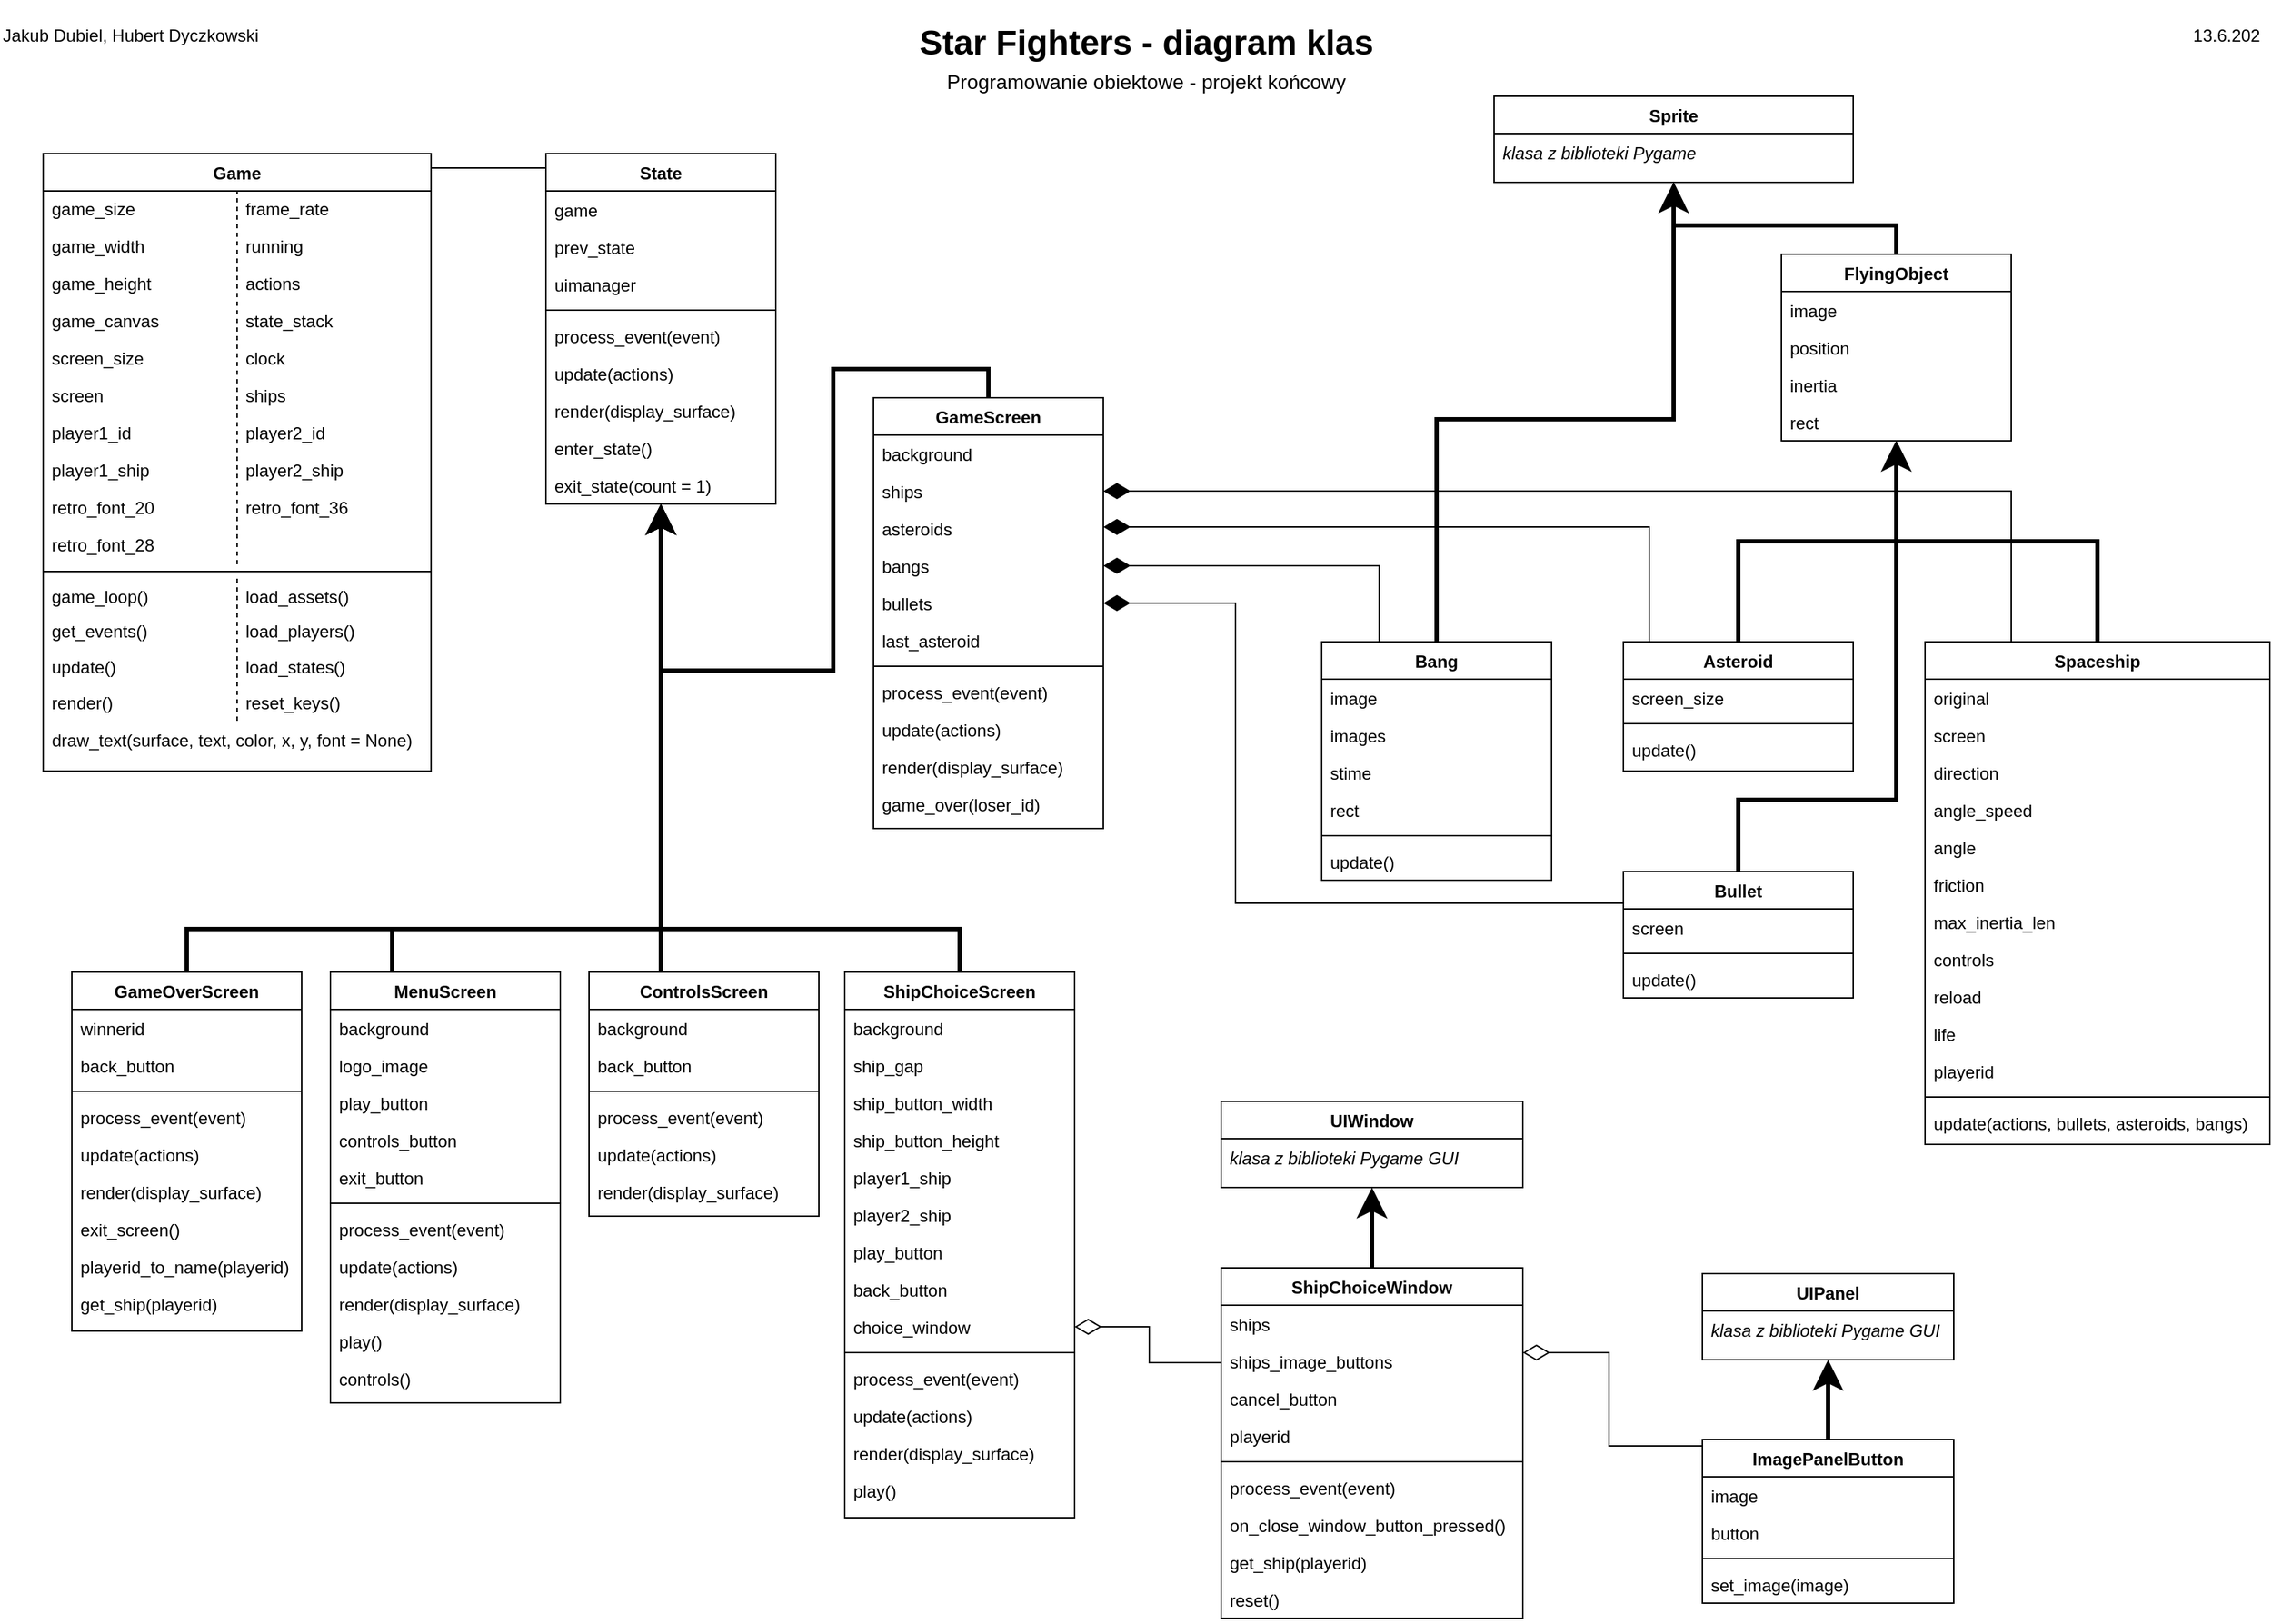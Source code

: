 <mxfile version="21.4.0" type="device">
  <diagram id="C5RBs43oDa-KdzZeNtuy" name="Page-1">
    <mxGraphModel dx="875" dy="-681" grid="1" gridSize="10" guides="1" tooltips="1" connect="1" arrows="1" fold="1" page="1" pageScale="1" pageWidth="1654" pageHeight="1169" math="0" shadow="0">
      <root>
        <mxCell id="WIyWlLk6GJQsqaUBKTNV-0" />
        <mxCell id="WIyWlLk6GJQsqaUBKTNV-1" parent="WIyWlLk6GJQsqaUBKTNV-0" />
        <mxCell id="uUCPMOX3y8Ib5dSfwemb-44" style="edgeStyle=orthogonalEdgeStyle;rounded=0;orthogonalLoop=1;jettySize=auto;html=1;entryX=0.5;entryY=1;entryDx=0;entryDy=0;startSize=10;endSize=12;strokeWidth=3;" parent="WIyWlLk6GJQsqaUBKTNV-1" source="uUCPMOX3y8Ib5dSfwemb-0" target="uUCPMOX3y8Ib5dSfwemb-41" edge="1">
          <mxGeometry relative="1" as="geometry" />
        </mxCell>
        <mxCell id="uUCPMOX3y8Ib5dSfwemb-0" value="ImagePanelButton" style="swimlane;fontStyle=1;align=center;verticalAlign=top;childLayout=stackLayout;horizontal=1;startSize=26;horizontalStack=0;resizeParent=1;resizeLast=0;collapsible=1;marginBottom=0;rounded=0;shadow=0;strokeWidth=1;" parent="WIyWlLk6GJQsqaUBKTNV-1" vertex="1">
          <mxGeometry x="1215" y="2185.5" width="175" height="114" as="geometry">
            <mxRectangle x="230" y="140" width="160" height="26" as="alternateBounds" />
          </mxGeometry>
        </mxCell>
        <mxCell id="oUhqUqcZ6ZFia1W_-bfi-7" value="image" style="text;align=left;verticalAlign=top;spacingLeft=4;spacingRight=4;overflow=hidden;rotatable=0;points=[[0,0.5],[1,0.5]];portConstraint=eastwest;" parent="uUCPMOX3y8Ib5dSfwemb-0" vertex="1">
          <mxGeometry y="26" width="175" height="26" as="geometry" />
        </mxCell>
        <mxCell id="uUCPMOX3y8Ib5dSfwemb-1" value="button" style="text;align=left;verticalAlign=top;spacingLeft=4;spacingRight=4;overflow=hidden;rotatable=0;points=[[0,0.5],[1,0.5]];portConstraint=eastwest;" parent="uUCPMOX3y8Ib5dSfwemb-0" vertex="1">
          <mxGeometry y="52" width="175" height="26" as="geometry" />
        </mxCell>
        <mxCell id="uUCPMOX3y8Ib5dSfwemb-2" value="" style="line;strokeWidth=1;rotatable=0;dashed=0;labelPosition=right;align=left;verticalAlign=middle;spacingTop=0;spacingLeft=6;points=[];portConstraint=eastwest;" parent="uUCPMOX3y8Ib5dSfwemb-0" vertex="1">
          <mxGeometry y="78" width="175" height="10" as="geometry" />
        </mxCell>
        <mxCell id="uUCPMOX3y8Ib5dSfwemb-5" value="set_image(image)" style="text;align=left;verticalAlign=top;spacingLeft=4;spacingRight=4;overflow=hidden;rotatable=0;points=[[0,0.5],[1,0.5]];portConstraint=eastwest;" parent="uUCPMOX3y8Ib5dSfwemb-0" vertex="1">
          <mxGeometry y="88" width="175" height="26" as="geometry" />
        </mxCell>
        <mxCell id="uUCPMOX3y8Ib5dSfwemb-41" value="UIPanel" style="swimlane;fontStyle=1;align=center;verticalAlign=top;childLayout=stackLayout;horizontal=1;startSize=26;horizontalStack=0;resizeParent=1;resizeLast=0;collapsible=1;marginBottom=0;rounded=0;shadow=0;strokeWidth=1;" parent="WIyWlLk6GJQsqaUBKTNV-1" vertex="1">
          <mxGeometry x="1215" y="2070" width="175" height="60" as="geometry">
            <mxRectangle x="340" y="380" width="170" height="26" as="alternateBounds" />
          </mxGeometry>
        </mxCell>
        <mxCell id="uUCPMOX3y8Ib5dSfwemb-48" value="klasa z biblioteki Pygame GUI" style="text;align=left;verticalAlign=top;spacingLeft=4;spacingRight=4;overflow=hidden;rotatable=0;points=[[0,0.5],[1,0.5]];portConstraint=eastwest;fontStyle=2" parent="uUCPMOX3y8Ib5dSfwemb-41" vertex="1">
          <mxGeometry y="26" width="175" height="26" as="geometry" />
        </mxCell>
        <mxCell id="uUCPMOX3y8Ib5dSfwemb-49" value="Game" style="swimlane;fontStyle=1;align=center;verticalAlign=top;childLayout=stackLayout;horizontal=1;startSize=26;horizontalStack=0;resizeParent=1;resizeLast=0;collapsible=1;marginBottom=0;rounded=0;shadow=0;strokeWidth=1;" parent="WIyWlLk6GJQsqaUBKTNV-1" vertex="1">
          <mxGeometry x="60.07" y="1290" width="270" height="430" as="geometry">
            <mxRectangle x="230" y="140" width="160" height="26" as="alternateBounds" />
          </mxGeometry>
        </mxCell>
        <mxCell id="eL9mVTa_U1fSFRPkYWSZ-24" value="" style="childLayout=tableLayout;recursiveResize=0;shadow=0;fillColor=none;strokeColor=none;align=left;labelBorderColor=none;perimeterSpacing=0;strokeWidth=1;" parent="uUCPMOX3y8Ib5dSfwemb-49" vertex="1">
          <mxGeometry y="26" width="270" height="260" as="geometry" />
        </mxCell>
        <mxCell id="eL9mVTa_U1fSFRPkYWSZ-25" value="" style="shape=tableRow;horizontal=0;startSize=0;swimlaneHead=0;swimlaneBody=0;top=0;left=0;bottom=0;right=0;dropTarget=0;collapsible=0;recursiveResize=0;expand=0;fontStyle=0;fillColor=none;strokeColor=inherit;" parent="eL9mVTa_U1fSFRPkYWSZ-24" vertex="1">
          <mxGeometry width="270" height="26" as="geometry" />
        </mxCell>
        <mxCell id="eL9mVTa_U1fSFRPkYWSZ-26" value="game_size" style="connectable=0;recursiveResize=0;strokeColor=inherit;fillColor=none;align=left;whiteSpace=wrap;html=1;spacing=6;" parent="eL9mVTa_U1fSFRPkYWSZ-25" vertex="1">
          <mxGeometry width="135" height="26" as="geometry">
            <mxRectangle width="135" height="26" as="alternateBounds" />
          </mxGeometry>
        </mxCell>
        <mxCell id="eL9mVTa_U1fSFRPkYWSZ-27" value="frame_rate" style="connectable=0;recursiveResize=0;strokeColor=inherit;fillColor=none;align=left;whiteSpace=wrap;html=1;spacing=6;" parent="eL9mVTa_U1fSFRPkYWSZ-25" vertex="1">
          <mxGeometry x="135" width="135" height="26" as="geometry">
            <mxRectangle width="135" height="26" as="alternateBounds" />
          </mxGeometry>
        </mxCell>
        <mxCell id="eL9mVTa_U1fSFRPkYWSZ-29" style="shape=tableRow;horizontal=0;startSize=0;swimlaneHead=0;swimlaneBody=0;top=0;left=0;bottom=0;right=0;dropTarget=0;collapsible=0;recursiveResize=0;expand=0;fontStyle=0;fillColor=none;strokeColor=inherit;" parent="eL9mVTa_U1fSFRPkYWSZ-24" vertex="1">
          <mxGeometry y="26" width="270" height="26" as="geometry" />
        </mxCell>
        <mxCell id="eL9mVTa_U1fSFRPkYWSZ-30" value="game_width" style="connectable=0;recursiveResize=0;strokeColor=inherit;fillColor=none;align=left;whiteSpace=wrap;html=1;spacing=6;" parent="eL9mVTa_U1fSFRPkYWSZ-29" vertex="1">
          <mxGeometry width="135" height="26" as="geometry">
            <mxRectangle width="135" height="26" as="alternateBounds" />
          </mxGeometry>
        </mxCell>
        <mxCell id="eL9mVTa_U1fSFRPkYWSZ-31" value="running" style="connectable=0;recursiveResize=0;strokeColor=inherit;fillColor=none;align=left;whiteSpace=wrap;html=1;spacing=6;" parent="eL9mVTa_U1fSFRPkYWSZ-29" vertex="1">
          <mxGeometry x="135" width="135" height="26" as="geometry">
            <mxRectangle width="135" height="26" as="alternateBounds" />
          </mxGeometry>
        </mxCell>
        <mxCell id="eL9mVTa_U1fSFRPkYWSZ-33" style="shape=tableRow;horizontal=0;startSize=0;swimlaneHead=0;swimlaneBody=0;top=0;left=0;bottom=0;right=0;dropTarget=0;collapsible=0;recursiveResize=0;expand=0;fontStyle=0;fillColor=none;strokeColor=inherit;" parent="eL9mVTa_U1fSFRPkYWSZ-24" vertex="1">
          <mxGeometry y="52" width="270" height="26" as="geometry" />
        </mxCell>
        <mxCell id="eL9mVTa_U1fSFRPkYWSZ-34" value="game_height" style="connectable=0;recursiveResize=0;strokeColor=inherit;fillColor=none;align=left;whiteSpace=wrap;html=1;spacing=6;" parent="eL9mVTa_U1fSFRPkYWSZ-33" vertex="1">
          <mxGeometry width="135" height="26" as="geometry">
            <mxRectangle width="135" height="26" as="alternateBounds" />
          </mxGeometry>
        </mxCell>
        <mxCell id="eL9mVTa_U1fSFRPkYWSZ-35" value="actions" style="connectable=0;recursiveResize=0;strokeColor=inherit;fillColor=none;align=left;whiteSpace=wrap;html=1;spacing=6;" parent="eL9mVTa_U1fSFRPkYWSZ-33" vertex="1">
          <mxGeometry x="135" width="135" height="26" as="geometry">
            <mxRectangle width="135" height="26" as="alternateBounds" />
          </mxGeometry>
        </mxCell>
        <mxCell id="eL9mVTa_U1fSFRPkYWSZ-62" style="shape=tableRow;horizontal=0;startSize=0;swimlaneHead=0;swimlaneBody=0;top=0;left=0;bottom=0;right=0;dropTarget=0;collapsible=0;recursiveResize=0;expand=0;fontStyle=0;fillColor=none;strokeColor=inherit;" parent="eL9mVTa_U1fSFRPkYWSZ-24" vertex="1">
          <mxGeometry y="78" width="270" height="26" as="geometry" />
        </mxCell>
        <mxCell id="eL9mVTa_U1fSFRPkYWSZ-63" value="game_canvas" style="connectable=0;recursiveResize=0;strokeColor=inherit;fillColor=none;align=left;whiteSpace=wrap;html=1;spacing=6;" parent="eL9mVTa_U1fSFRPkYWSZ-62" vertex="1">
          <mxGeometry width="135" height="26" as="geometry">
            <mxRectangle width="135" height="26" as="alternateBounds" />
          </mxGeometry>
        </mxCell>
        <mxCell id="eL9mVTa_U1fSFRPkYWSZ-64" value="state_stack" style="connectable=0;recursiveResize=0;strokeColor=inherit;fillColor=none;align=left;whiteSpace=wrap;html=1;spacing=6;" parent="eL9mVTa_U1fSFRPkYWSZ-62" vertex="1">
          <mxGeometry x="135" width="135" height="26" as="geometry">
            <mxRectangle width="135" height="26" as="alternateBounds" />
          </mxGeometry>
        </mxCell>
        <mxCell id="eL9mVTa_U1fSFRPkYWSZ-59" style="shape=tableRow;horizontal=0;startSize=0;swimlaneHead=0;swimlaneBody=0;top=0;left=0;bottom=0;right=0;dropTarget=0;collapsible=0;recursiveResize=0;expand=0;fontStyle=0;fillColor=none;strokeColor=inherit;" parent="eL9mVTa_U1fSFRPkYWSZ-24" vertex="1">
          <mxGeometry y="104" width="270" height="26" as="geometry" />
        </mxCell>
        <mxCell id="eL9mVTa_U1fSFRPkYWSZ-60" value="screen_size" style="connectable=0;recursiveResize=0;strokeColor=inherit;fillColor=none;align=left;whiteSpace=wrap;html=1;spacing=6;" parent="eL9mVTa_U1fSFRPkYWSZ-59" vertex="1">
          <mxGeometry width="135" height="26" as="geometry">
            <mxRectangle width="135" height="26" as="alternateBounds" />
          </mxGeometry>
        </mxCell>
        <mxCell id="eL9mVTa_U1fSFRPkYWSZ-61" value="clock" style="connectable=0;recursiveResize=0;strokeColor=inherit;fillColor=none;align=left;whiteSpace=wrap;html=1;spacing=6;" parent="eL9mVTa_U1fSFRPkYWSZ-59" vertex="1">
          <mxGeometry x="135" width="135" height="26" as="geometry">
            <mxRectangle width="135" height="26" as="alternateBounds" />
          </mxGeometry>
        </mxCell>
        <mxCell id="eL9mVTa_U1fSFRPkYWSZ-68" style="shape=tableRow;horizontal=0;startSize=0;swimlaneHead=0;swimlaneBody=0;top=0;left=0;bottom=0;right=0;dropTarget=0;collapsible=0;recursiveResize=0;expand=0;fontStyle=0;fillColor=none;strokeColor=inherit;" parent="eL9mVTa_U1fSFRPkYWSZ-24" vertex="1">
          <mxGeometry y="130" width="270" height="26" as="geometry" />
        </mxCell>
        <mxCell id="eL9mVTa_U1fSFRPkYWSZ-69" value="screen" style="connectable=0;recursiveResize=0;strokeColor=inherit;fillColor=none;align=left;whiteSpace=wrap;html=1;spacing=6;" parent="eL9mVTa_U1fSFRPkYWSZ-68" vertex="1">
          <mxGeometry width="135" height="26" as="geometry">
            <mxRectangle width="135" height="26" as="alternateBounds" />
          </mxGeometry>
        </mxCell>
        <mxCell id="eL9mVTa_U1fSFRPkYWSZ-70" value="ships" style="connectable=0;recursiveResize=0;strokeColor=inherit;fillColor=none;align=left;whiteSpace=wrap;html=1;spacing=6;" parent="eL9mVTa_U1fSFRPkYWSZ-68" vertex="1">
          <mxGeometry x="135" width="135" height="26" as="geometry">
            <mxRectangle width="135" height="26" as="alternateBounds" />
          </mxGeometry>
        </mxCell>
        <mxCell id="eL9mVTa_U1fSFRPkYWSZ-71" style="shape=tableRow;horizontal=0;startSize=0;swimlaneHead=0;swimlaneBody=0;top=0;left=0;bottom=0;right=0;dropTarget=0;collapsible=0;recursiveResize=0;expand=0;fontStyle=0;fillColor=none;strokeColor=inherit;" parent="eL9mVTa_U1fSFRPkYWSZ-24" vertex="1">
          <mxGeometry y="156" width="270" height="26" as="geometry" />
        </mxCell>
        <mxCell id="eL9mVTa_U1fSFRPkYWSZ-72" value="player1_id" style="connectable=0;recursiveResize=0;strokeColor=inherit;fillColor=none;align=left;whiteSpace=wrap;html=1;spacing=6;" parent="eL9mVTa_U1fSFRPkYWSZ-71" vertex="1">
          <mxGeometry width="135" height="26" as="geometry">
            <mxRectangle width="135" height="26" as="alternateBounds" />
          </mxGeometry>
        </mxCell>
        <mxCell id="eL9mVTa_U1fSFRPkYWSZ-73" value="player2_id" style="connectable=0;recursiveResize=0;strokeColor=inherit;fillColor=none;align=left;whiteSpace=wrap;html=1;spacing=6;" parent="eL9mVTa_U1fSFRPkYWSZ-71" vertex="1">
          <mxGeometry x="135" width="135" height="26" as="geometry">
            <mxRectangle width="135" height="26" as="alternateBounds" />
          </mxGeometry>
        </mxCell>
        <mxCell id="eL9mVTa_U1fSFRPkYWSZ-74" style="shape=tableRow;horizontal=0;startSize=0;swimlaneHead=0;swimlaneBody=0;top=0;left=0;bottom=0;right=0;dropTarget=0;collapsible=0;recursiveResize=0;expand=0;fontStyle=0;fillColor=none;strokeColor=inherit;" parent="eL9mVTa_U1fSFRPkYWSZ-24" vertex="1">
          <mxGeometry y="182" width="270" height="26" as="geometry" />
        </mxCell>
        <mxCell id="eL9mVTa_U1fSFRPkYWSZ-75" value="player1_ship" style="connectable=0;recursiveResize=0;strokeColor=inherit;fillColor=none;align=left;whiteSpace=wrap;html=1;spacing=6;" parent="eL9mVTa_U1fSFRPkYWSZ-74" vertex="1">
          <mxGeometry width="135" height="26" as="geometry">
            <mxRectangle width="135" height="26" as="alternateBounds" />
          </mxGeometry>
        </mxCell>
        <mxCell id="eL9mVTa_U1fSFRPkYWSZ-76" value="player2_ship" style="connectable=0;recursiveResize=0;strokeColor=inherit;fillColor=none;align=left;whiteSpace=wrap;html=1;spacing=6;" parent="eL9mVTa_U1fSFRPkYWSZ-74" vertex="1">
          <mxGeometry x="135" width="135" height="26" as="geometry">
            <mxRectangle width="135" height="26" as="alternateBounds" />
          </mxGeometry>
        </mxCell>
        <mxCell id="ae1ApY-LsDryaNe70n_3-3" style="shape=tableRow;horizontal=0;startSize=0;swimlaneHead=0;swimlaneBody=0;top=0;left=0;bottom=0;right=0;dropTarget=0;collapsible=0;recursiveResize=0;expand=0;fontStyle=0;fillColor=none;strokeColor=inherit;" parent="eL9mVTa_U1fSFRPkYWSZ-24" vertex="1">
          <mxGeometry y="208" width="270" height="26" as="geometry" />
        </mxCell>
        <mxCell id="ae1ApY-LsDryaNe70n_3-4" value="retro_font_20" style="connectable=0;recursiveResize=0;strokeColor=inherit;fillColor=none;align=left;whiteSpace=wrap;html=1;spacing=6;" parent="ae1ApY-LsDryaNe70n_3-3" vertex="1">
          <mxGeometry width="135" height="26" as="geometry">
            <mxRectangle width="135" height="26" as="alternateBounds" />
          </mxGeometry>
        </mxCell>
        <mxCell id="ae1ApY-LsDryaNe70n_3-5" value="retro_font_36" style="connectable=0;recursiveResize=0;strokeColor=inherit;fillColor=none;align=left;whiteSpace=wrap;html=1;spacing=6;" parent="ae1ApY-LsDryaNe70n_3-3" vertex="1">
          <mxGeometry x="135" width="135" height="26" as="geometry">
            <mxRectangle width="135" height="26" as="alternateBounds" />
          </mxGeometry>
        </mxCell>
        <mxCell id="ae1ApY-LsDryaNe70n_3-0" style="shape=tableRow;horizontal=0;startSize=0;swimlaneHead=0;swimlaneBody=0;top=0;left=0;bottom=0;right=0;dropTarget=0;collapsible=0;recursiveResize=0;expand=0;fontStyle=0;fillColor=none;strokeColor=inherit;" parent="eL9mVTa_U1fSFRPkYWSZ-24" vertex="1">
          <mxGeometry y="234" width="270" height="26" as="geometry" />
        </mxCell>
        <mxCell id="ae1ApY-LsDryaNe70n_3-1" value="retro_font_28" style="connectable=0;recursiveResize=0;strokeColor=inherit;fillColor=none;align=left;whiteSpace=wrap;html=1;spacing=6;" parent="ae1ApY-LsDryaNe70n_3-0" vertex="1">
          <mxGeometry width="135" height="26" as="geometry">
            <mxRectangle width="135" height="26" as="alternateBounds" />
          </mxGeometry>
        </mxCell>
        <mxCell id="ae1ApY-LsDryaNe70n_3-2" style="connectable=0;recursiveResize=0;strokeColor=inherit;fillColor=none;align=left;whiteSpace=wrap;html=1;spacing=6;" parent="ae1ApY-LsDryaNe70n_3-0" vertex="1">
          <mxGeometry x="135" width="135" height="26" as="geometry">
            <mxRectangle width="135" height="26" as="alternateBounds" />
          </mxGeometry>
        </mxCell>
        <mxCell id="eL9mVTa_U1fSFRPkYWSZ-77" value="" style="endArrow=none;dashed=1;html=1;rounded=0;entryX=0.5;entryY=0;entryDx=0;entryDy=0;exitX=0.5;exitY=1;exitDx=0;exitDy=0;" parent="eL9mVTa_U1fSFRPkYWSZ-24" source="ae1ApY-LsDryaNe70n_3-0" target="eL9mVTa_U1fSFRPkYWSZ-25" edge="1">
          <mxGeometry width="50" height="50" relative="1" as="geometry">
            <mxPoint x="169.93" y="144" as="sourcePoint" />
            <mxPoint x="219.93" y="94" as="targetPoint" />
          </mxGeometry>
        </mxCell>
        <mxCell id="uUCPMOX3y8Ib5dSfwemb-51" value="" style="line;strokeWidth=1;rotatable=0;dashed=0;labelPosition=right;align=left;verticalAlign=middle;spacingTop=0;spacingLeft=6;points=[];portConstraint=eastwest;" parent="uUCPMOX3y8Ib5dSfwemb-49" vertex="1">
          <mxGeometry y="286" width="270" height="10" as="geometry" />
        </mxCell>
        <mxCell id="SjV1C5oEsbuHmI56tXHO-52" value="" style="childLayout=tableLayout;recursiveResize=0;shadow=0;fillColor=none;strokeColor=none;" vertex="1" parent="uUCPMOX3y8Ib5dSfwemb-49">
          <mxGeometry y="296" width="270" height="99" as="geometry" />
        </mxCell>
        <mxCell id="SjV1C5oEsbuHmI56tXHO-53" value="" style="shape=tableRow;horizontal=0;startSize=0;swimlaneHead=0;swimlaneBody=0;top=0;left=0;bottom=0;right=0;dropTarget=0;collapsible=0;recursiveResize=0;expand=0;fontStyle=0;fillColor=none;" vertex="1" parent="SjV1C5oEsbuHmI56tXHO-52">
          <mxGeometry width="270" height="25" as="geometry" />
        </mxCell>
        <mxCell id="SjV1C5oEsbuHmI56tXHO-54" value="game_loop()" style="connectable=0;recursiveResize=0;strokeColor=none;fillColor=none;align=left;whiteSpace=wrap;html=1;spacing=6;" vertex="1" parent="SjV1C5oEsbuHmI56tXHO-53">
          <mxGeometry width="135" height="25" as="geometry">
            <mxRectangle width="135" height="25" as="alternateBounds" />
          </mxGeometry>
        </mxCell>
        <mxCell id="SjV1C5oEsbuHmI56tXHO-56" value="load_assets()" style="connectable=0;recursiveResize=0;strokeColor=none;fillColor=none;align=left;whiteSpace=wrap;html=1;spacing=6;" vertex="1" parent="SjV1C5oEsbuHmI56tXHO-53">
          <mxGeometry x="135" width="135" height="25" as="geometry">
            <mxRectangle width="135" height="25" as="alternateBounds" />
          </mxGeometry>
        </mxCell>
        <mxCell id="SjV1C5oEsbuHmI56tXHO-57" style="shape=tableRow;horizontal=0;startSize=0;swimlaneHead=0;swimlaneBody=0;top=0;left=0;bottom=0;right=0;dropTarget=0;collapsible=0;recursiveResize=0;expand=0;fontStyle=0;fillColor=none;" vertex="1" parent="SjV1C5oEsbuHmI56tXHO-52">
          <mxGeometry y="25" width="270" height="24" as="geometry" />
        </mxCell>
        <mxCell id="SjV1C5oEsbuHmI56tXHO-58" value="get_events()" style="connectable=0;recursiveResize=0;strokeColor=none;fillColor=none;align=left;whiteSpace=wrap;html=1;spacing=6;" vertex="1" parent="SjV1C5oEsbuHmI56tXHO-57">
          <mxGeometry width="135" height="24" as="geometry">
            <mxRectangle width="135" height="24" as="alternateBounds" />
          </mxGeometry>
        </mxCell>
        <mxCell id="SjV1C5oEsbuHmI56tXHO-60" value="load_players()" style="connectable=0;recursiveResize=0;strokeColor=none;fillColor=none;align=left;whiteSpace=wrap;html=1;spacing=6;" vertex="1" parent="SjV1C5oEsbuHmI56tXHO-57">
          <mxGeometry x="135" width="135" height="24" as="geometry">
            <mxRectangle width="135" height="24" as="alternateBounds" />
          </mxGeometry>
        </mxCell>
        <mxCell id="SjV1C5oEsbuHmI56tXHO-61" style="shape=tableRow;horizontal=0;startSize=0;swimlaneHead=0;swimlaneBody=0;top=0;left=0;bottom=0;right=0;dropTarget=0;collapsible=0;recursiveResize=0;expand=0;fontStyle=0;fillColor=none;" vertex="1" parent="SjV1C5oEsbuHmI56tXHO-52">
          <mxGeometry y="49" width="270" height="25" as="geometry" />
        </mxCell>
        <mxCell id="SjV1C5oEsbuHmI56tXHO-62" value="update()" style="connectable=0;recursiveResize=0;strokeColor=none;fillColor=none;align=left;whiteSpace=wrap;html=1;spacing=6;" vertex="1" parent="SjV1C5oEsbuHmI56tXHO-61">
          <mxGeometry width="135" height="25" as="geometry">
            <mxRectangle width="135" height="25" as="alternateBounds" />
          </mxGeometry>
        </mxCell>
        <mxCell id="SjV1C5oEsbuHmI56tXHO-64" value="load_states()" style="connectable=0;recursiveResize=0;strokeColor=none;fillColor=none;align=left;whiteSpace=wrap;html=1;spacing=6;" vertex="1" parent="SjV1C5oEsbuHmI56tXHO-61">
          <mxGeometry x="135" width="135" height="25" as="geometry">
            <mxRectangle width="135" height="25" as="alternateBounds" />
          </mxGeometry>
        </mxCell>
        <mxCell id="SjV1C5oEsbuHmI56tXHO-65" style="shape=tableRow;horizontal=0;startSize=0;swimlaneHead=0;swimlaneBody=0;top=0;left=0;bottom=0;right=0;dropTarget=0;collapsible=0;recursiveResize=0;expand=0;fontStyle=0;fillColor=none;" vertex="1" parent="SjV1C5oEsbuHmI56tXHO-52">
          <mxGeometry y="74" width="270" height="25" as="geometry" />
        </mxCell>
        <mxCell id="SjV1C5oEsbuHmI56tXHO-66" value="render()" style="connectable=0;recursiveResize=0;strokeColor=none;fillColor=none;align=left;whiteSpace=wrap;html=1;spacing=6;" vertex="1" parent="SjV1C5oEsbuHmI56tXHO-65">
          <mxGeometry width="135" height="25" as="geometry">
            <mxRectangle width="135" height="25" as="alternateBounds" />
          </mxGeometry>
        </mxCell>
        <mxCell id="SjV1C5oEsbuHmI56tXHO-67" value="reset_keys()" style="connectable=0;recursiveResize=0;strokeColor=none;fillColor=none;align=left;whiteSpace=wrap;html=1;spacing=6;" vertex="1" parent="SjV1C5oEsbuHmI56tXHO-65">
          <mxGeometry x="135" width="135" height="25" as="geometry">
            <mxRectangle width="135" height="25" as="alternateBounds" />
          </mxGeometry>
        </mxCell>
        <mxCell id="uUCPMOX3y8Ib5dSfwemb-63" value="draw_text(surface, text, color, x, y, font = None)&#xa;" style="text;align=left;verticalAlign=top;spacingLeft=4;spacingRight=4;overflow=hidden;rotatable=0;points=[[0,0.5],[1,0.5]];portConstraint=eastwest;" parent="uUCPMOX3y8Ib5dSfwemb-49" vertex="1">
          <mxGeometry y="395" width="270" height="26" as="geometry" />
        </mxCell>
        <mxCell id="SjV1C5oEsbuHmI56tXHO-68" value="" style="endArrow=none;dashed=1;html=1;rounded=0;entryX=0.5;entryY=0;entryDx=0;entryDy=0;" edge="1" parent="uUCPMOX3y8Ib5dSfwemb-49" source="uUCPMOX3y8Ib5dSfwemb-63" target="SjV1C5oEsbuHmI56tXHO-53">
          <mxGeometry width="50" height="50" relative="1" as="geometry">
            <mxPoint x="339.93" y="380" as="sourcePoint" />
            <mxPoint x="389.93" y="330" as="targetPoint" />
          </mxGeometry>
        </mxCell>
        <mxCell id="oUhqUqcZ6ZFia1W_-bfi-8" value="State" style="swimlane;fontStyle=1;align=center;verticalAlign=top;childLayout=stackLayout;horizontal=1;startSize=26;horizontalStack=0;resizeParent=1;resizeLast=0;collapsible=1;marginBottom=0;rounded=0;shadow=0;strokeWidth=1;" parent="WIyWlLk6GJQsqaUBKTNV-1" vertex="1">
          <mxGeometry x="410" y="1290" width="160" height="244" as="geometry">
            <mxRectangle x="230" y="140" width="160" height="26" as="alternateBounds" />
          </mxGeometry>
        </mxCell>
        <mxCell id="oUhqUqcZ6ZFia1W_-bfi-9" value="game" style="text;align=left;verticalAlign=top;spacingLeft=4;spacingRight=4;overflow=hidden;rotatable=0;points=[[0,0.5],[1,0.5]];portConstraint=eastwest;" parent="oUhqUqcZ6ZFia1W_-bfi-8" vertex="1">
          <mxGeometry y="26" width="160" height="26" as="geometry" />
        </mxCell>
        <mxCell id="oUhqUqcZ6ZFia1W_-bfi-13" value="prev_state" style="text;align=left;verticalAlign=top;spacingLeft=4;spacingRight=4;overflow=hidden;rotatable=0;points=[[0,0.5],[1,0.5]];portConstraint=eastwest;" parent="oUhqUqcZ6ZFia1W_-bfi-8" vertex="1">
          <mxGeometry y="52" width="160" height="26" as="geometry" />
        </mxCell>
        <mxCell id="oUhqUqcZ6ZFia1W_-bfi-14" value="uimanager" style="text;align=left;verticalAlign=top;spacingLeft=4;spacingRight=4;overflow=hidden;rotatable=0;points=[[0,0.5],[1,0.5]];portConstraint=eastwest;" parent="oUhqUqcZ6ZFia1W_-bfi-8" vertex="1">
          <mxGeometry y="78" width="160" height="26" as="geometry" />
        </mxCell>
        <mxCell id="oUhqUqcZ6ZFia1W_-bfi-10" value="" style="line;strokeWidth=1;rotatable=0;dashed=0;labelPosition=right;align=left;verticalAlign=middle;spacingTop=0;spacingLeft=6;points=[];portConstraint=eastwest;" parent="oUhqUqcZ6ZFia1W_-bfi-8" vertex="1">
          <mxGeometry y="104" width="160" height="10" as="geometry" />
        </mxCell>
        <mxCell id="oUhqUqcZ6ZFia1W_-bfi-11" value="process_event(event)" style="text;align=left;verticalAlign=top;spacingLeft=4;spacingRight=4;overflow=hidden;rotatable=0;points=[[0,0.5],[1,0.5]];portConstraint=eastwest;fillColor=none;whiteSpace=wrap;strokeColor=none;" parent="oUhqUqcZ6ZFia1W_-bfi-8" vertex="1">
          <mxGeometry y="114" width="160" height="26" as="geometry" />
        </mxCell>
        <mxCell id="oUhqUqcZ6ZFia1W_-bfi-15" value="update(actions)" style="text;align=left;verticalAlign=top;spacingLeft=4;spacingRight=4;overflow=hidden;rotatable=0;points=[[0,0.5],[1,0.5]];portConstraint=eastwest;" parent="oUhqUqcZ6ZFia1W_-bfi-8" vertex="1">
          <mxGeometry y="140" width="160" height="26" as="geometry" />
        </mxCell>
        <mxCell id="oUhqUqcZ6ZFia1W_-bfi-17" value="render(display_surface)" style="text;align=left;verticalAlign=top;spacingLeft=4;spacingRight=4;overflow=hidden;rotatable=0;points=[[0,0.5],[1,0.5]];portConstraint=eastwest;" parent="oUhqUqcZ6ZFia1W_-bfi-8" vertex="1">
          <mxGeometry y="166" width="160" height="26" as="geometry" />
        </mxCell>
        <mxCell id="oUhqUqcZ6ZFia1W_-bfi-18" value="enter_state()" style="text;align=left;verticalAlign=top;spacingLeft=4;spacingRight=4;overflow=hidden;rotatable=0;points=[[0,0.5],[1,0.5]];portConstraint=eastwest;" parent="oUhqUqcZ6ZFia1W_-bfi-8" vertex="1">
          <mxGeometry y="192" width="160" height="26" as="geometry" />
        </mxCell>
        <mxCell id="oUhqUqcZ6ZFia1W_-bfi-16" value="exit_state(count = 1)" style="text;align=left;verticalAlign=top;spacingLeft=4;spacingRight=4;overflow=hidden;rotatable=0;points=[[0,0.5],[1,0.5]];portConstraint=eastwest;" parent="oUhqUqcZ6ZFia1W_-bfi-8" vertex="1">
          <mxGeometry y="218" width="160" height="26" as="geometry" />
        </mxCell>
        <mxCell id="oUhqUqcZ6ZFia1W_-bfi-65" style="edgeStyle=orthogonalEdgeStyle;rounded=0;orthogonalLoop=1;jettySize=auto;html=1;startSize=6;endSize=12;strokeWidth=3;" parent="WIyWlLk6GJQsqaUBKTNV-1" source="oUhqUqcZ6ZFia1W_-bfi-19" target="oUhqUqcZ6ZFia1W_-bfi-8" edge="1">
          <mxGeometry relative="1" as="geometry">
            <Array as="points">
              <mxPoint x="490" y="1780" />
              <mxPoint x="490" y="1780" />
            </Array>
          </mxGeometry>
        </mxCell>
        <mxCell id="oUhqUqcZ6ZFia1W_-bfi-19" value="ControlsScreen" style="swimlane;fontStyle=1;align=center;verticalAlign=top;childLayout=stackLayout;horizontal=1;startSize=26;horizontalStack=0;resizeParent=1;resizeLast=0;collapsible=1;marginBottom=0;rounded=0;shadow=0;strokeWidth=1;" parent="WIyWlLk6GJQsqaUBKTNV-1" vertex="1">
          <mxGeometry x="440" y="1860" width="160" height="170" as="geometry">
            <mxRectangle x="230" y="140" width="160" height="26" as="alternateBounds" />
          </mxGeometry>
        </mxCell>
        <mxCell id="oUhqUqcZ6ZFia1W_-bfi-20" value="background" style="text;align=left;verticalAlign=top;spacingLeft=4;spacingRight=4;overflow=hidden;rotatable=0;points=[[0,0.5],[1,0.5]];portConstraint=eastwest;" parent="oUhqUqcZ6ZFia1W_-bfi-19" vertex="1">
          <mxGeometry y="26" width="160" height="26" as="geometry" />
        </mxCell>
        <mxCell id="oUhqUqcZ6ZFia1W_-bfi-21" value="back_button" style="text;align=left;verticalAlign=top;spacingLeft=4;spacingRight=4;overflow=hidden;rotatable=0;points=[[0,0.5],[1,0.5]];portConstraint=eastwest;" parent="oUhqUqcZ6ZFia1W_-bfi-19" vertex="1">
          <mxGeometry y="52" width="160" height="26" as="geometry" />
        </mxCell>
        <mxCell id="oUhqUqcZ6ZFia1W_-bfi-23" value="" style="line;strokeWidth=1;rotatable=0;dashed=0;labelPosition=right;align=left;verticalAlign=middle;spacingTop=0;spacingLeft=6;points=[];portConstraint=eastwest;" parent="oUhqUqcZ6ZFia1W_-bfi-19" vertex="1">
          <mxGeometry y="78" width="160" height="10" as="geometry" />
        </mxCell>
        <mxCell id="oUhqUqcZ6ZFia1W_-bfi-24" value="process_event(event)" style="text;align=left;verticalAlign=top;spacingLeft=4;spacingRight=4;overflow=hidden;rotatable=0;points=[[0,0.5],[1,0.5]];portConstraint=eastwest;fillColor=none;whiteSpace=wrap;strokeColor=none;" parent="oUhqUqcZ6ZFia1W_-bfi-19" vertex="1">
          <mxGeometry y="88" width="160" height="26" as="geometry" />
        </mxCell>
        <mxCell id="oUhqUqcZ6ZFia1W_-bfi-25" value="update(actions)" style="text;align=left;verticalAlign=top;spacingLeft=4;spacingRight=4;overflow=hidden;rotatable=0;points=[[0,0.5],[1,0.5]];portConstraint=eastwest;" parent="oUhqUqcZ6ZFia1W_-bfi-19" vertex="1">
          <mxGeometry y="114" width="160" height="26" as="geometry" />
        </mxCell>
        <mxCell id="oUhqUqcZ6ZFia1W_-bfi-26" value="render(display_surface)" style="text;align=left;verticalAlign=top;spacingLeft=4;spacingRight=4;overflow=hidden;rotatable=0;points=[[0,0.5],[1,0.5]];portConstraint=eastwest;" parent="oUhqUqcZ6ZFia1W_-bfi-19" vertex="1">
          <mxGeometry y="140" width="160" height="26" as="geometry" />
        </mxCell>
        <mxCell id="SjV1C5oEsbuHmI56tXHO-71" style="edgeStyle=orthogonalEdgeStyle;rounded=0;orthogonalLoop=1;jettySize=auto;html=1;endSize=12;startSize=12;strokeWidth=3;" edge="1" parent="WIyWlLk6GJQsqaUBKTNV-1" source="oUhqUqcZ6ZFia1W_-bfi-29" target="oUhqUqcZ6ZFia1W_-bfi-8">
          <mxGeometry relative="1" as="geometry">
            <Array as="points">
              <mxPoint x="160" y="1830" />
              <mxPoint x="490" y="1830" />
            </Array>
          </mxGeometry>
        </mxCell>
        <mxCell id="oUhqUqcZ6ZFia1W_-bfi-29" value="GameOverScreen" style="swimlane;fontStyle=1;align=center;verticalAlign=top;childLayout=stackLayout;horizontal=1;startSize=26;horizontalStack=0;resizeParent=1;resizeLast=0;collapsible=1;marginBottom=0;rounded=0;shadow=0;strokeWidth=1;" parent="WIyWlLk6GJQsqaUBKTNV-1" vertex="1">
          <mxGeometry x="80" y="1860" width="160" height="250" as="geometry">
            <mxRectangle x="230" y="140" width="160" height="26" as="alternateBounds" />
          </mxGeometry>
        </mxCell>
        <mxCell id="oUhqUqcZ6ZFia1W_-bfi-30" value="winnerid" style="text;align=left;verticalAlign=top;spacingLeft=4;spacingRight=4;overflow=hidden;rotatable=0;points=[[0,0.5],[1,0.5]];portConstraint=eastwest;" parent="oUhqUqcZ6ZFia1W_-bfi-29" vertex="1">
          <mxGeometry y="26" width="160" height="26" as="geometry" />
        </mxCell>
        <mxCell id="oUhqUqcZ6ZFia1W_-bfi-31" value="back_button" style="text;align=left;verticalAlign=top;spacingLeft=4;spacingRight=4;overflow=hidden;rotatable=0;points=[[0,0.5],[1,0.5]];portConstraint=eastwest;" parent="oUhqUqcZ6ZFia1W_-bfi-29" vertex="1">
          <mxGeometry y="52" width="160" height="26" as="geometry" />
        </mxCell>
        <mxCell id="oUhqUqcZ6ZFia1W_-bfi-33" value="" style="line;strokeWidth=1;rotatable=0;dashed=0;labelPosition=right;align=left;verticalAlign=middle;spacingTop=0;spacingLeft=6;points=[];portConstraint=eastwest;" parent="oUhqUqcZ6ZFia1W_-bfi-29" vertex="1">
          <mxGeometry y="78" width="160" height="10" as="geometry" />
        </mxCell>
        <mxCell id="oUhqUqcZ6ZFia1W_-bfi-34" value="process_event(event)" style="text;align=left;verticalAlign=top;spacingLeft=4;spacingRight=4;overflow=hidden;rotatable=0;points=[[0,0.5],[1,0.5]];portConstraint=eastwest;fillColor=none;whiteSpace=wrap;strokeColor=none;" parent="oUhqUqcZ6ZFia1W_-bfi-29" vertex="1">
          <mxGeometry y="88" width="160" height="26" as="geometry" />
        </mxCell>
        <mxCell id="oUhqUqcZ6ZFia1W_-bfi-35" value="update(actions)" style="text;align=left;verticalAlign=top;spacingLeft=4;spacingRight=4;overflow=hidden;rotatable=0;points=[[0,0.5],[1,0.5]];portConstraint=eastwest;" parent="oUhqUqcZ6ZFia1W_-bfi-29" vertex="1">
          <mxGeometry y="114" width="160" height="26" as="geometry" />
        </mxCell>
        <mxCell id="oUhqUqcZ6ZFia1W_-bfi-36" value="render(display_surface)" style="text;align=left;verticalAlign=top;spacingLeft=4;spacingRight=4;overflow=hidden;rotatable=0;points=[[0,0.5],[1,0.5]];portConstraint=eastwest;" parent="oUhqUqcZ6ZFia1W_-bfi-29" vertex="1">
          <mxGeometry y="140" width="160" height="26" as="geometry" />
        </mxCell>
        <mxCell id="oUhqUqcZ6ZFia1W_-bfi-37" value="exit_screen()" style="text;align=left;verticalAlign=top;spacingLeft=4;spacingRight=4;overflow=hidden;rotatable=0;points=[[0,0.5],[1,0.5]];portConstraint=eastwest;" parent="oUhqUqcZ6ZFia1W_-bfi-29" vertex="1">
          <mxGeometry y="166" width="160" height="26" as="geometry" />
        </mxCell>
        <mxCell id="oUhqUqcZ6ZFia1W_-bfi-39" value="playerid_to_name(playerid)" style="text;align=left;verticalAlign=top;spacingLeft=4;spacingRight=4;overflow=hidden;rotatable=0;points=[[0,0.5],[1,0.5]];portConstraint=eastwest;" parent="oUhqUqcZ6ZFia1W_-bfi-29" vertex="1">
          <mxGeometry y="192" width="160" height="26" as="geometry" />
        </mxCell>
        <mxCell id="oUhqUqcZ6ZFia1W_-bfi-38" value="get_ship(playerid)" style="text;align=left;verticalAlign=top;spacingLeft=4;spacingRight=4;overflow=hidden;rotatable=0;points=[[0,0.5],[1,0.5]];portConstraint=eastwest;" parent="oUhqUqcZ6ZFia1W_-bfi-29" vertex="1">
          <mxGeometry y="218" width="160" height="26" as="geometry" />
        </mxCell>
        <mxCell id="oUhqUqcZ6ZFia1W_-bfi-103" style="edgeStyle=orthogonalEdgeStyle;rounded=0;orthogonalLoop=1;jettySize=auto;html=1;startSize=6;endSize=12;strokeWidth=3;" parent="WIyWlLk6GJQsqaUBKTNV-1" source="oUhqUqcZ6ZFia1W_-bfi-40" target="oUhqUqcZ6ZFia1W_-bfi-8" edge="1">
          <mxGeometry relative="1" as="geometry">
            <Array as="points">
              <mxPoint x="303" y="1830" />
              <mxPoint x="490" y="1830" />
            </Array>
          </mxGeometry>
        </mxCell>
        <mxCell id="oUhqUqcZ6ZFia1W_-bfi-40" value="MenuScreen" style="swimlane;fontStyle=1;align=center;verticalAlign=top;childLayout=stackLayout;horizontal=1;startSize=26;horizontalStack=0;resizeParent=1;resizeLast=0;collapsible=1;marginBottom=0;rounded=0;shadow=0;strokeWidth=1;" parent="WIyWlLk6GJQsqaUBKTNV-1" vertex="1">
          <mxGeometry x="260" y="1860" width="160" height="300" as="geometry">
            <mxRectangle x="230" y="140" width="160" height="26" as="alternateBounds" />
          </mxGeometry>
        </mxCell>
        <mxCell id="oUhqUqcZ6ZFia1W_-bfi-51" value="background" style="text;align=left;verticalAlign=top;spacingLeft=4;spacingRight=4;overflow=hidden;rotatable=0;points=[[0,0.5],[1,0.5]];portConstraint=eastwest;" parent="oUhqUqcZ6ZFia1W_-bfi-40" vertex="1">
          <mxGeometry y="26" width="160" height="26" as="geometry" />
        </mxCell>
        <mxCell id="oUhqUqcZ6ZFia1W_-bfi-41" value="logo_image" style="text;align=left;verticalAlign=top;spacingLeft=4;spacingRight=4;overflow=hidden;rotatable=0;points=[[0,0.5],[1,0.5]];portConstraint=eastwest;" parent="oUhqUqcZ6ZFia1W_-bfi-40" vertex="1">
          <mxGeometry y="52" width="160" height="26" as="geometry" />
        </mxCell>
        <mxCell id="oUhqUqcZ6ZFia1W_-bfi-42" value="play_button" style="text;align=left;verticalAlign=top;spacingLeft=4;spacingRight=4;overflow=hidden;rotatable=0;points=[[0,0.5],[1,0.5]];portConstraint=eastwest;" parent="oUhqUqcZ6ZFia1W_-bfi-40" vertex="1">
          <mxGeometry y="78" width="160" height="26" as="geometry" />
        </mxCell>
        <mxCell id="oUhqUqcZ6ZFia1W_-bfi-53" value="controls_button" style="text;align=left;verticalAlign=top;spacingLeft=4;spacingRight=4;overflow=hidden;rotatable=0;points=[[0,0.5],[1,0.5]];portConstraint=eastwest;" parent="oUhqUqcZ6ZFia1W_-bfi-40" vertex="1">
          <mxGeometry y="104" width="160" height="26" as="geometry" />
        </mxCell>
        <mxCell id="oUhqUqcZ6ZFia1W_-bfi-52" value="exit_button" style="text;align=left;verticalAlign=top;spacingLeft=4;spacingRight=4;overflow=hidden;rotatable=0;points=[[0,0.5],[1,0.5]];portConstraint=eastwest;" parent="oUhqUqcZ6ZFia1W_-bfi-40" vertex="1">
          <mxGeometry y="130" width="160" height="26" as="geometry" />
        </mxCell>
        <mxCell id="oUhqUqcZ6ZFia1W_-bfi-44" value="" style="line;strokeWidth=1;rotatable=0;dashed=0;labelPosition=right;align=left;verticalAlign=middle;spacingTop=0;spacingLeft=6;points=[];portConstraint=eastwest;" parent="oUhqUqcZ6ZFia1W_-bfi-40" vertex="1">
          <mxGeometry y="156" width="160" height="10" as="geometry" />
        </mxCell>
        <mxCell id="oUhqUqcZ6ZFia1W_-bfi-45" value="process_event(event)" style="text;align=left;verticalAlign=top;spacingLeft=4;spacingRight=4;overflow=hidden;rotatable=0;points=[[0,0.5],[1,0.5]];portConstraint=eastwest;fillColor=none;whiteSpace=wrap;strokeColor=none;" parent="oUhqUqcZ6ZFia1W_-bfi-40" vertex="1">
          <mxGeometry y="166" width="160" height="26" as="geometry" />
        </mxCell>
        <mxCell id="oUhqUqcZ6ZFia1W_-bfi-46" value="update(actions)" style="text;align=left;verticalAlign=top;spacingLeft=4;spacingRight=4;overflow=hidden;rotatable=0;points=[[0,0.5],[1,0.5]];portConstraint=eastwest;" parent="oUhqUqcZ6ZFia1W_-bfi-40" vertex="1">
          <mxGeometry y="192" width="160" height="26" as="geometry" />
        </mxCell>
        <mxCell id="oUhqUqcZ6ZFia1W_-bfi-47" value="render(display_surface)" style="text;align=left;verticalAlign=top;spacingLeft=4;spacingRight=4;overflow=hidden;rotatable=0;points=[[0,0.5],[1,0.5]];portConstraint=eastwest;" parent="oUhqUqcZ6ZFia1W_-bfi-40" vertex="1">
          <mxGeometry y="218" width="160" height="26" as="geometry" />
        </mxCell>
        <mxCell id="oUhqUqcZ6ZFia1W_-bfi-48" value="play()" style="text;align=left;verticalAlign=top;spacingLeft=4;spacingRight=4;overflow=hidden;rotatable=0;points=[[0,0.5],[1,0.5]];portConstraint=eastwest;" parent="oUhqUqcZ6ZFia1W_-bfi-40" vertex="1">
          <mxGeometry y="244" width="160" height="26" as="geometry" />
        </mxCell>
        <mxCell id="oUhqUqcZ6ZFia1W_-bfi-49" value="controls()" style="text;align=left;verticalAlign=top;spacingLeft=4;spacingRight=4;overflow=hidden;rotatable=0;points=[[0,0.5],[1,0.5]];portConstraint=eastwest;" parent="oUhqUqcZ6ZFia1W_-bfi-40" vertex="1">
          <mxGeometry y="270" width="160" height="26" as="geometry" />
        </mxCell>
        <mxCell id="oUhqUqcZ6ZFia1W_-bfi-69" style="edgeStyle=orthogonalEdgeStyle;rounded=0;orthogonalLoop=1;jettySize=auto;html=1;startSize=10;endSize=12;strokeWidth=3;" parent="WIyWlLk6GJQsqaUBKTNV-1" source="oUhqUqcZ6ZFia1W_-bfi-55" target="oUhqUqcZ6ZFia1W_-bfi-63" edge="1">
          <mxGeometry relative="1" as="geometry" />
        </mxCell>
        <mxCell id="oUhqUqcZ6ZFia1W_-bfi-55" value="ShipChoiceWindow" style="swimlane;fontStyle=1;align=center;verticalAlign=top;childLayout=stackLayout;horizontal=1;startSize=26;horizontalStack=0;resizeParent=1;resizeLast=0;collapsible=1;marginBottom=0;rounded=0;shadow=0;strokeWidth=1;" parent="WIyWlLk6GJQsqaUBKTNV-1" vertex="1">
          <mxGeometry x="880" y="2066" width="210" height="244" as="geometry">
            <mxRectangle x="230" y="140" width="160" height="26" as="alternateBounds" />
          </mxGeometry>
        </mxCell>
        <mxCell id="oUhqUqcZ6ZFia1W_-bfi-56" value="ships" style="text;align=left;verticalAlign=top;spacingLeft=4;spacingRight=4;overflow=hidden;rotatable=0;points=[[0,0.5],[1,0.5]];portConstraint=eastwest;" parent="oUhqUqcZ6ZFia1W_-bfi-55" vertex="1">
          <mxGeometry y="26" width="210" height="26" as="geometry" />
        </mxCell>
        <mxCell id="oUhqUqcZ6ZFia1W_-bfi-57" value="ships_image_buttons" style="text;align=left;verticalAlign=top;spacingLeft=4;spacingRight=4;overflow=hidden;rotatable=0;points=[[0,0.5],[1,0.5]];portConstraint=eastwest;" parent="oUhqUqcZ6ZFia1W_-bfi-55" vertex="1">
          <mxGeometry y="52" width="210" height="26" as="geometry" />
        </mxCell>
        <mxCell id="oUhqUqcZ6ZFia1W_-bfi-71" value="cancel_button" style="text;align=left;verticalAlign=top;spacingLeft=4;spacingRight=4;overflow=hidden;rotatable=0;points=[[0,0.5],[1,0.5]];portConstraint=eastwest;" parent="oUhqUqcZ6ZFia1W_-bfi-55" vertex="1">
          <mxGeometry y="78" width="210" height="26" as="geometry" />
        </mxCell>
        <mxCell id="oUhqUqcZ6ZFia1W_-bfi-70" value="playerid" style="text;align=left;verticalAlign=top;spacingLeft=4;spacingRight=4;overflow=hidden;rotatable=0;points=[[0,0.5],[1,0.5]];portConstraint=eastwest;" parent="oUhqUqcZ6ZFia1W_-bfi-55" vertex="1">
          <mxGeometry y="104" width="210" height="26" as="geometry" />
        </mxCell>
        <mxCell id="oUhqUqcZ6ZFia1W_-bfi-59" value="" style="line;strokeWidth=1;rotatable=0;dashed=0;labelPosition=right;align=left;verticalAlign=middle;spacingTop=0;spacingLeft=6;points=[];portConstraint=eastwest;" parent="oUhqUqcZ6ZFia1W_-bfi-55" vertex="1">
          <mxGeometry y="130" width="210" height="10" as="geometry" />
        </mxCell>
        <mxCell id="oUhqUqcZ6ZFia1W_-bfi-72" value="process_event(event)" style="text;align=left;verticalAlign=top;spacingLeft=4;spacingRight=4;overflow=hidden;rotatable=0;points=[[0,0.5],[1,0.5]];portConstraint=eastwest;fillColor=none;whiteSpace=wrap;strokeColor=none;" parent="oUhqUqcZ6ZFia1W_-bfi-55" vertex="1">
          <mxGeometry y="140" width="210" height="26" as="geometry" />
        </mxCell>
        <mxCell id="oUhqUqcZ6ZFia1W_-bfi-60" value="on_close_window_button_pressed()" style="text;align=left;verticalAlign=top;spacingLeft=4;spacingRight=4;overflow=hidden;rotatable=0;points=[[0,0.5],[1,0.5]];portConstraint=eastwest;fillColor=none;whiteSpace=wrap;strokeColor=none;" parent="oUhqUqcZ6ZFia1W_-bfi-55" vertex="1">
          <mxGeometry y="166" width="210" height="26" as="geometry" />
        </mxCell>
        <mxCell id="oUhqUqcZ6ZFia1W_-bfi-61" value="get_ship(playerid)" style="text;align=left;verticalAlign=top;spacingLeft=4;spacingRight=4;overflow=hidden;rotatable=0;points=[[0,0.5],[1,0.5]];portConstraint=eastwest;" parent="oUhqUqcZ6ZFia1W_-bfi-55" vertex="1">
          <mxGeometry y="192" width="210" height="26" as="geometry" />
        </mxCell>
        <mxCell id="oUhqUqcZ6ZFia1W_-bfi-62" value="reset()" style="text;align=left;verticalAlign=top;spacingLeft=4;spacingRight=4;overflow=hidden;rotatable=0;points=[[0,0.5],[1,0.5]];portConstraint=eastwest;" parent="oUhqUqcZ6ZFia1W_-bfi-55" vertex="1">
          <mxGeometry y="218" width="210" height="26" as="geometry" />
        </mxCell>
        <mxCell id="oUhqUqcZ6ZFia1W_-bfi-63" value="UIWindow" style="swimlane;fontStyle=1;align=center;verticalAlign=top;childLayout=stackLayout;horizontal=1;startSize=26;horizontalStack=0;resizeParent=1;resizeLast=0;collapsible=1;marginBottom=0;rounded=0;shadow=0;strokeWidth=1;" parent="WIyWlLk6GJQsqaUBKTNV-1" vertex="1">
          <mxGeometry x="880" y="1950" width="210" height="60" as="geometry">
            <mxRectangle x="340" y="380" width="170" height="26" as="alternateBounds" />
          </mxGeometry>
        </mxCell>
        <mxCell id="oUhqUqcZ6ZFia1W_-bfi-64" value="klasa z biblioteki Pygame GUI" style="text;align=left;verticalAlign=top;spacingLeft=4;spacingRight=4;overflow=hidden;rotatable=0;points=[[0,0.5],[1,0.5]];portConstraint=eastwest;fontStyle=2" parent="oUhqUqcZ6ZFia1W_-bfi-63" vertex="1">
          <mxGeometry y="26" width="210" height="26" as="geometry" />
        </mxCell>
        <mxCell id="oUhqUqcZ6ZFia1W_-bfi-104" style="edgeStyle=orthogonalEdgeStyle;rounded=0;orthogonalLoop=1;jettySize=auto;html=1;startSize=6;endSize=12;strokeWidth=3;" parent="WIyWlLk6GJQsqaUBKTNV-1" source="oUhqUqcZ6ZFia1W_-bfi-73" target="oUhqUqcZ6ZFia1W_-bfi-8" edge="1">
          <mxGeometry relative="1" as="geometry">
            <Array as="points">
              <mxPoint x="698" y="1830" />
              <mxPoint x="490" y="1830" />
            </Array>
          </mxGeometry>
        </mxCell>
        <mxCell id="oUhqUqcZ6ZFia1W_-bfi-73" value="ShipChoiceScreen" style="swimlane;fontStyle=1;align=center;verticalAlign=top;childLayout=stackLayout;horizontal=1;startSize=26;horizontalStack=0;resizeParent=1;resizeLast=0;collapsible=1;marginBottom=0;rounded=0;shadow=0;strokeWidth=1;" parent="WIyWlLk6GJQsqaUBKTNV-1" vertex="1">
          <mxGeometry x="618.0" y="1860" width="160" height="380" as="geometry">
            <mxRectangle x="230" y="140" width="160" height="26" as="alternateBounds" />
          </mxGeometry>
        </mxCell>
        <mxCell id="oUhqUqcZ6ZFia1W_-bfi-74" value="background" style="text;align=left;verticalAlign=top;spacingLeft=4;spacingRight=4;overflow=hidden;rotatable=0;points=[[0,0.5],[1,0.5]];portConstraint=eastwest;" parent="oUhqUqcZ6ZFia1W_-bfi-73" vertex="1">
          <mxGeometry y="26" width="160" height="26" as="geometry" />
        </mxCell>
        <mxCell id="oUhqUqcZ6ZFia1W_-bfi-75" value="ship_gap" style="text;align=left;verticalAlign=top;spacingLeft=4;spacingRight=4;overflow=hidden;rotatable=0;points=[[0,0.5],[1,0.5]];portConstraint=eastwest;" parent="oUhqUqcZ6ZFia1W_-bfi-73" vertex="1">
          <mxGeometry y="52" width="160" height="26" as="geometry" />
        </mxCell>
        <mxCell id="oUhqUqcZ6ZFia1W_-bfi-81" value="ship_button_width" style="text;align=left;verticalAlign=top;spacingLeft=4;spacingRight=4;overflow=hidden;rotatable=0;points=[[0,0.5],[1,0.5]];portConstraint=eastwest;" parent="oUhqUqcZ6ZFia1W_-bfi-73" vertex="1">
          <mxGeometry y="78" width="160" height="26" as="geometry" />
        </mxCell>
        <mxCell id="oUhqUqcZ6ZFia1W_-bfi-82" value="ship_button_height" style="text;align=left;verticalAlign=top;spacingLeft=4;spacingRight=4;overflow=hidden;rotatable=0;points=[[0,0.5],[1,0.5]];portConstraint=eastwest;" parent="oUhqUqcZ6ZFia1W_-bfi-73" vertex="1">
          <mxGeometry y="104" width="160" height="26" as="geometry" />
        </mxCell>
        <mxCell id="oUhqUqcZ6ZFia1W_-bfi-84" value="player1_ship" style="text;align=left;verticalAlign=top;spacingLeft=4;spacingRight=4;overflow=hidden;rotatable=0;points=[[0,0.5],[1,0.5]];portConstraint=eastwest;" parent="oUhqUqcZ6ZFia1W_-bfi-73" vertex="1">
          <mxGeometry y="130" width="160" height="26" as="geometry" />
        </mxCell>
        <mxCell id="oUhqUqcZ6ZFia1W_-bfi-83" value="player2_ship" style="text;align=left;verticalAlign=top;spacingLeft=4;spacingRight=4;overflow=hidden;rotatable=0;points=[[0,0.5],[1,0.5]];portConstraint=eastwest;" parent="oUhqUqcZ6ZFia1W_-bfi-73" vertex="1">
          <mxGeometry y="156" width="160" height="26" as="geometry" />
        </mxCell>
        <mxCell id="oUhqUqcZ6ZFia1W_-bfi-85" value="play_button&#xa;" style="text;align=left;verticalAlign=top;spacingLeft=4;spacingRight=4;overflow=hidden;rotatable=0;points=[[0,0.5],[1,0.5]];portConstraint=eastwest;" parent="oUhqUqcZ6ZFia1W_-bfi-73" vertex="1">
          <mxGeometry y="182" width="160" height="26" as="geometry" />
        </mxCell>
        <mxCell id="oUhqUqcZ6ZFia1W_-bfi-86" value="back_button" style="text;align=left;verticalAlign=top;spacingLeft=4;spacingRight=4;overflow=hidden;rotatable=0;points=[[0,0.5],[1,0.5]];portConstraint=eastwest;" parent="oUhqUqcZ6ZFia1W_-bfi-73" vertex="1">
          <mxGeometry y="208" width="160" height="26" as="geometry" />
        </mxCell>
        <mxCell id="oUhqUqcZ6ZFia1W_-bfi-80" value="choice_window" style="text;align=left;verticalAlign=top;spacingLeft=4;spacingRight=4;overflow=hidden;rotatable=0;points=[[0,0.5],[1,0.5]];portConstraint=eastwest;" parent="oUhqUqcZ6ZFia1W_-bfi-73" vertex="1">
          <mxGeometry y="234" width="160" height="26" as="geometry" />
        </mxCell>
        <mxCell id="oUhqUqcZ6ZFia1W_-bfi-76" value="" style="line;strokeWidth=1;rotatable=0;dashed=0;labelPosition=right;align=left;verticalAlign=middle;spacingTop=0;spacingLeft=6;points=[];portConstraint=eastwest;" parent="oUhqUqcZ6ZFia1W_-bfi-73" vertex="1">
          <mxGeometry y="260" width="160" height="10" as="geometry" />
        </mxCell>
        <mxCell id="oUhqUqcZ6ZFia1W_-bfi-77" value="process_event(event)" style="text;align=left;verticalAlign=top;spacingLeft=4;spacingRight=4;overflow=hidden;rotatable=0;points=[[0,0.5],[1,0.5]];portConstraint=eastwest;fillColor=none;whiteSpace=wrap;strokeColor=none;" parent="oUhqUqcZ6ZFia1W_-bfi-73" vertex="1">
          <mxGeometry y="270" width="160" height="26" as="geometry" />
        </mxCell>
        <mxCell id="oUhqUqcZ6ZFia1W_-bfi-78" value="update(actions)" style="text;align=left;verticalAlign=top;spacingLeft=4;spacingRight=4;overflow=hidden;rotatable=0;points=[[0,0.5],[1,0.5]];portConstraint=eastwest;" parent="oUhqUqcZ6ZFia1W_-bfi-73" vertex="1">
          <mxGeometry y="296" width="160" height="26" as="geometry" />
        </mxCell>
        <mxCell id="oUhqUqcZ6ZFia1W_-bfi-79" value="render(display_surface)" style="text;align=left;verticalAlign=top;spacingLeft=4;spacingRight=4;overflow=hidden;rotatable=0;points=[[0,0.5],[1,0.5]];portConstraint=eastwest;" parent="oUhqUqcZ6ZFia1W_-bfi-73" vertex="1">
          <mxGeometry y="322" width="160" height="26" as="geometry" />
        </mxCell>
        <mxCell id="oUhqUqcZ6ZFia1W_-bfi-87" value="play()" style="text;align=left;verticalAlign=top;spacingLeft=4;spacingRight=4;overflow=hidden;rotatable=0;points=[[0,0.5],[1,0.5]];portConstraint=eastwest;" parent="oUhqUqcZ6ZFia1W_-bfi-73" vertex="1">
          <mxGeometry y="348" width="160" height="26" as="geometry" />
        </mxCell>
        <mxCell id="oUhqUqcZ6ZFia1W_-bfi-105" style="edgeStyle=orthogonalEdgeStyle;rounded=0;orthogonalLoop=1;jettySize=auto;html=1;startSize=6;endSize=12;exitX=0.5;exitY=0;exitDx=0;exitDy=0;strokeWidth=3;" parent="WIyWlLk6GJQsqaUBKTNV-1" source="oUhqUqcZ6ZFia1W_-bfi-89" target="oUhqUqcZ6ZFia1W_-bfi-8" edge="1">
          <mxGeometry relative="1" as="geometry">
            <Array as="points">
              <mxPoint x="718" y="1440" />
              <mxPoint x="610" y="1440" />
              <mxPoint x="610" y="1650" />
              <mxPoint x="490" y="1650" />
            </Array>
          </mxGeometry>
        </mxCell>
        <mxCell id="oUhqUqcZ6ZFia1W_-bfi-89" value="GameScreen" style="swimlane;fontStyle=1;align=center;verticalAlign=top;childLayout=stackLayout;horizontal=1;startSize=26;horizontalStack=0;resizeParent=1;resizeLast=0;collapsible=1;marginBottom=0;rounded=0;shadow=0;strokeWidth=1;" parent="WIyWlLk6GJQsqaUBKTNV-1" vertex="1">
          <mxGeometry x="638" y="1460" width="160" height="300" as="geometry">
            <mxRectangle x="230" y="140" width="160" height="26" as="alternateBounds" />
          </mxGeometry>
        </mxCell>
        <mxCell id="oUhqUqcZ6ZFia1W_-bfi-90" value="background" style="text;align=left;verticalAlign=top;spacingLeft=4;spacingRight=4;overflow=hidden;rotatable=0;points=[[0,0.5],[1,0.5]];portConstraint=eastwest;" parent="oUhqUqcZ6ZFia1W_-bfi-89" vertex="1">
          <mxGeometry y="26" width="160" height="26" as="geometry" />
        </mxCell>
        <mxCell id="oUhqUqcZ6ZFia1W_-bfi-96" value="ships" style="text;align=left;verticalAlign=top;spacingLeft=4;spacingRight=4;overflow=hidden;rotatable=0;points=[[0,0.5],[1,0.5]];portConstraint=eastwest;" parent="oUhqUqcZ6ZFia1W_-bfi-89" vertex="1">
          <mxGeometry y="52" width="160" height="26" as="geometry" />
        </mxCell>
        <mxCell id="oUhqUqcZ6ZFia1W_-bfi-99" value="asteroids" style="text;align=left;verticalAlign=top;spacingLeft=4;spacingRight=4;overflow=hidden;rotatable=0;points=[[0,0.5],[1,0.5]];portConstraint=eastwest;" parent="oUhqUqcZ6ZFia1W_-bfi-89" vertex="1">
          <mxGeometry y="78" width="160" height="26" as="geometry" />
        </mxCell>
        <mxCell id="oUhqUqcZ6ZFia1W_-bfi-101" value="bangs" style="text;align=left;verticalAlign=top;spacingLeft=4;spacingRight=4;overflow=hidden;rotatable=0;points=[[0,0.5],[1,0.5]];portConstraint=eastwest;" parent="oUhqUqcZ6ZFia1W_-bfi-89" vertex="1">
          <mxGeometry y="104" width="160" height="26" as="geometry" />
        </mxCell>
        <mxCell id="oUhqUqcZ6ZFia1W_-bfi-97" value="bullets" style="text;align=left;verticalAlign=top;spacingLeft=4;spacingRight=4;overflow=hidden;rotatable=0;points=[[0,0.5],[1,0.5]];portConstraint=eastwest;" parent="oUhqUqcZ6ZFia1W_-bfi-89" vertex="1">
          <mxGeometry y="130" width="160" height="26" as="geometry" />
        </mxCell>
        <mxCell id="oUhqUqcZ6ZFia1W_-bfi-100" value="last_asteroid" style="text;align=left;verticalAlign=top;spacingLeft=4;spacingRight=4;overflow=hidden;rotatable=0;points=[[0,0.5],[1,0.5]];portConstraint=eastwest;" parent="oUhqUqcZ6ZFia1W_-bfi-89" vertex="1">
          <mxGeometry y="156" width="160" height="26" as="geometry" />
        </mxCell>
        <mxCell id="oUhqUqcZ6ZFia1W_-bfi-92" value="" style="line;strokeWidth=1;rotatable=0;dashed=0;labelPosition=right;align=left;verticalAlign=middle;spacingTop=0;spacingLeft=6;points=[];portConstraint=eastwest;" parent="oUhqUqcZ6ZFia1W_-bfi-89" vertex="1">
          <mxGeometry y="182" width="160" height="10" as="geometry" />
        </mxCell>
        <mxCell id="oUhqUqcZ6ZFia1W_-bfi-93" value="process_event(event)" style="text;align=left;verticalAlign=top;spacingLeft=4;spacingRight=4;overflow=hidden;rotatable=0;points=[[0,0.5],[1,0.5]];portConstraint=eastwest;fillColor=none;whiteSpace=wrap;strokeColor=none;" parent="oUhqUqcZ6ZFia1W_-bfi-89" vertex="1">
          <mxGeometry y="192" width="160" height="26" as="geometry" />
        </mxCell>
        <mxCell id="oUhqUqcZ6ZFia1W_-bfi-94" value="update(actions)" style="text;align=left;verticalAlign=top;spacingLeft=4;spacingRight=4;overflow=hidden;rotatable=0;points=[[0,0.5],[1,0.5]];portConstraint=eastwest;" parent="oUhqUqcZ6ZFia1W_-bfi-89" vertex="1">
          <mxGeometry y="218" width="160" height="26" as="geometry" />
        </mxCell>
        <mxCell id="oUhqUqcZ6ZFia1W_-bfi-95" value="render(display_surface)" style="text;align=left;verticalAlign=top;spacingLeft=4;spacingRight=4;overflow=hidden;rotatable=0;points=[[0,0.5],[1,0.5]];portConstraint=eastwest;" parent="oUhqUqcZ6ZFia1W_-bfi-89" vertex="1">
          <mxGeometry y="244" width="160" height="26" as="geometry" />
        </mxCell>
        <mxCell id="oUhqUqcZ6ZFia1W_-bfi-102" value="game_over(loser_id)" style="text;align=left;verticalAlign=top;spacingLeft=4;spacingRight=4;overflow=hidden;rotatable=0;points=[[0,0.5],[1,0.5]];portConstraint=eastwest;fillColor=none;whiteSpace=wrap;strokeColor=none;" parent="oUhqUqcZ6ZFia1W_-bfi-89" vertex="1">
          <mxGeometry y="270" width="160" height="26" as="geometry" />
        </mxCell>
        <mxCell id="SjV1C5oEsbuHmI56tXHO-15" style="edgeStyle=orthogonalEdgeStyle;rounded=0;orthogonalLoop=1;jettySize=auto;html=1;strokeWidth=3;" edge="1" parent="WIyWlLk6GJQsqaUBKTNV-1" source="oUhqUqcZ6ZFia1W_-bfi-108" target="SjV1C5oEsbuHmI56tXHO-0">
          <mxGeometry relative="1" as="geometry" />
        </mxCell>
        <mxCell id="oUhqUqcZ6ZFia1W_-bfi-108" value="Spaceship" style="swimlane;fontStyle=1;align=center;verticalAlign=top;childLayout=stackLayout;horizontal=1;startSize=26;horizontalStack=0;resizeParent=1;resizeLast=0;collapsible=1;marginBottom=0;rounded=0;shadow=0;strokeWidth=1;" parent="WIyWlLk6GJQsqaUBKTNV-1" vertex="1">
          <mxGeometry x="1370" y="1630" width="240" height="350" as="geometry">
            <mxRectangle x="230" y="140" width="160" height="26" as="alternateBounds" />
          </mxGeometry>
        </mxCell>
        <mxCell id="oUhqUqcZ6ZFia1W_-bfi-109" value="original" style="text;align=left;verticalAlign=top;spacingLeft=4;spacingRight=4;overflow=hidden;rotatable=0;points=[[0,0.5],[1,0.5]];portConstraint=eastwest;" parent="oUhqUqcZ6ZFia1W_-bfi-108" vertex="1">
          <mxGeometry y="26" width="240" height="26" as="geometry" />
        </mxCell>
        <mxCell id="oUhqUqcZ6ZFia1W_-bfi-123" value="screen" style="text;align=left;verticalAlign=top;spacingLeft=4;spacingRight=4;overflow=hidden;rotatable=0;points=[[0,0.5],[1,0.5]];portConstraint=eastwest;" parent="oUhqUqcZ6ZFia1W_-bfi-108" vertex="1">
          <mxGeometry y="52" width="240" height="26" as="geometry" />
        </mxCell>
        <mxCell id="oUhqUqcZ6ZFia1W_-bfi-121" value="direction" style="text;align=left;verticalAlign=top;spacingLeft=4;spacingRight=4;overflow=hidden;rotatable=0;points=[[0,0.5],[1,0.5]];portConstraint=eastwest;" parent="oUhqUqcZ6ZFia1W_-bfi-108" vertex="1">
          <mxGeometry y="78" width="240" height="26" as="geometry" />
        </mxCell>
        <mxCell id="oUhqUqcZ6ZFia1W_-bfi-116" value="angle_speed" style="text;align=left;verticalAlign=top;spacingLeft=4;spacingRight=4;overflow=hidden;rotatable=0;points=[[0,0.5],[1,0.5]];portConstraint=eastwest;" parent="oUhqUqcZ6ZFia1W_-bfi-108" vertex="1">
          <mxGeometry y="104" width="240" height="26" as="geometry" />
        </mxCell>
        <mxCell id="oUhqUqcZ6ZFia1W_-bfi-119" value="angle" style="text;align=left;verticalAlign=top;spacingLeft=4;spacingRight=4;overflow=hidden;rotatable=0;points=[[0,0.5],[1,0.5]];portConstraint=eastwest;" parent="oUhqUqcZ6ZFia1W_-bfi-108" vertex="1">
          <mxGeometry y="130" width="240" height="26" as="geometry" />
        </mxCell>
        <mxCell id="oUhqUqcZ6ZFia1W_-bfi-118" value="friction" style="text;align=left;verticalAlign=top;spacingLeft=4;spacingRight=4;overflow=hidden;rotatable=0;points=[[0,0.5],[1,0.5]];portConstraint=eastwest;" parent="oUhqUqcZ6ZFia1W_-bfi-108" vertex="1">
          <mxGeometry y="156" width="240" height="26" as="geometry" />
        </mxCell>
        <mxCell id="oUhqUqcZ6ZFia1W_-bfi-117" value="max_inertia_len" style="text;align=left;verticalAlign=top;spacingLeft=4;spacingRight=4;overflow=hidden;rotatable=0;points=[[0,0.5],[1,0.5]];portConstraint=eastwest;" parent="oUhqUqcZ6ZFia1W_-bfi-108" vertex="1">
          <mxGeometry y="182" width="240" height="26" as="geometry" />
        </mxCell>
        <mxCell id="oUhqUqcZ6ZFia1W_-bfi-110" value="controls" style="text;align=left;verticalAlign=top;spacingLeft=4;spacingRight=4;overflow=hidden;rotatable=0;points=[[0,0.5],[1,0.5]];portConstraint=eastwest;" parent="oUhqUqcZ6ZFia1W_-bfi-108" vertex="1">
          <mxGeometry y="208" width="240" height="26" as="geometry" />
        </mxCell>
        <mxCell id="oUhqUqcZ6ZFia1W_-bfi-114" value="reload" style="text;align=left;verticalAlign=top;spacingLeft=4;spacingRight=4;overflow=hidden;rotatable=0;points=[[0,0.5],[1,0.5]];portConstraint=eastwest;" parent="oUhqUqcZ6ZFia1W_-bfi-108" vertex="1">
          <mxGeometry y="234" width="240" height="26" as="geometry" />
        </mxCell>
        <mxCell id="oUhqUqcZ6ZFia1W_-bfi-115" value="life" style="text;align=left;verticalAlign=top;spacingLeft=4;spacingRight=4;overflow=hidden;rotatable=0;points=[[0,0.5],[1,0.5]];portConstraint=eastwest;" parent="oUhqUqcZ6ZFia1W_-bfi-108" vertex="1">
          <mxGeometry y="260" width="240" height="26" as="geometry" />
        </mxCell>
        <mxCell id="oUhqUqcZ6ZFia1W_-bfi-131" value="playerid" style="text;align=left;verticalAlign=top;spacingLeft=4;spacingRight=4;overflow=hidden;rotatable=0;points=[[0,0.5],[1,0.5]];portConstraint=eastwest;" parent="oUhqUqcZ6ZFia1W_-bfi-108" vertex="1">
          <mxGeometry y="286" width="240" height="26" as="geometry" />
        </mxCell>
        <mxCell id="oUhqUqcZ6ZFia1W_-bfi-111" value="" style="line;strokeWidth=1;rotatable=0;dashed=0;labelPosition=right;align=left;verticalAlign=middle;spacingTop=0;spacingLeft=6;points=[];portConstraint=eastwest;" parent="oUhqUqcZ6ZFia1W_-bfi-108" vertex="1">
          <mxGeometry y="312" width="240" height="10" as="geometry" />
        </mxCell>
        <mxCell id="oUhqUqcZ6ZFia1W_-bfi-112" value="update(actions, bullets, asteroids, bangs)" style="text;align=left;verticalAlign=top;spacingLeft=4;spacingRight=4;overflow=hidden;rotatable=0;points=[[0,0.5],[1,0.5]];portConstraint=eastwest;" parent="oUhqUqcZ6ZFia1W_-bfi-108" vertex="1">
          <mxGeometry y="322" width="240" height="26" as="geometry" />
        </mxCell>
        <mxCell id="oUhqUqcZ6ZFia1W_-bfi-133" value="Sprite" style="swimlane;fontStyle=1;align=center;verticalAlign=top;childLayout=stackLayout;horizontal=1;startSize=26;horizontalStack=0;resizeParent=1;resizeLast=0;collapsible=1;marginBottom=0;rounded=0;shadow=0;strokeWidth=1;" parent="WIyWlLk6GJQsqaUBKTNV-1" vertex="1">
          <mxGeometry x="1070" y="1250" width="250" height="60" as="geometry">
            <mxRectangle x="340" y="380" width="170" height="26" as="alternateBounds" />
          </mxGeometry>
        </mxCell>
        <mxCell id="oUhqUqcZ6ZFia1W_-bfi-134" value="klasa z biblioteki Pygame" style="text;align=left;verticalAlign=top;spacingLeft=4;spacingRight=4;overflow=hidden;rotatable=0;points=[[0,0.5],[1,0.5]];portConstraint=eastwest;fontStyle=2" parent="oUhqUqcZ6ZFia1W_-bfi-133" vertex="1">
          <mxGeometry y="26" width="250" height="26" as="geometry" />
        </mxCell>
        <mxCell id="SjV1C5oEsbuHmI56tXHO-14" style="edgeStyle=orthogonalEdgeStyle;rounded=0;orthogonalLoop=1;jettySize=auto;html=1;strokeWidth=3;" edge="1" parent="WIyWlLk6GJQsqaUBKTNV-1" source="oUhqUqcZ6ZFia1W_-bfi-136" target="SjV1C5oEsbuHmI56tXHO-0">
          <mxGeometry relative="1" as="geometry" />
        </mxCell>
        <mxCell id="oUhqUqcZ6ZFia1W_-bfi-136" value="Asteroid" style="swimlane;fontStyle=1;align=center;verticalAlign=top;childLayout=stackLayout;horizontal=1;startSize=26;horizontalStack=0;resizeParent=1;resizeLast=0;collapsible=1;marginBottom=0;rounded=0;shadow=0;strokeWidth=1;" parent="WIyWlLk6GJQsqaUBKTNV-1" vertex="1">
          <mxGeometry x="1160" y="1630" width="160" height="90" as="geometry">
            <mxRectangle x="230" y="140" width="160" height="26" as="alternateBounds" />
          </mxGeometry>
        </mxCell>
        <mxCell id="oUhqUqcZ6ZFia1W_-bfi-137" value="screen_size" style="text;align=left;verticalAlign=top;spacingLeft=4;spacingRight=4;overflow=hidden;rotatable=0;points=[[0,0.5],[1,0.5]];portConstraint=eastwest;" parent="oUhqUqcZ6ZFia1W_-bfi-136" vertex="1">
          <mxGeometry y="26" width="160" height="26" as="geometry" />
        </mxCell>
        <mxCell id="oUhqUqcZ6ZFia1W_-bfi-139" value="" style="line;strokeWidth=1;rotatable=0;dashed=0;labelPosition=right;align=left;verticalAlign=middle;spacingTop=0;spacingLeft=6;points=[];portConstraint=eastwest;" parent="oUhqUqcZ6ZFia1W_-bfi-136" vertex="1">
          <mxGeometry y="52" width="160" height="10" as="geometry" />
        </mxCell>
        <mxCell id="oUhqUqcZ6ZFia1W_-bfi-140" value="update()" style="text;align=left;verticalAlign=top;spacingLeft=4;spacingRight=4;overflow=hidden;rotatable=0;points=[[0,0.5],[1,0.5]];portConstraint=eastwest;" parent="oUhqUqcZ6ZFia1W_-bfi-136" vertex="1">
          <mxGeometry y="62" width="160" height="26" as="geometry" />
        </mxCell>
        <mxCell id="SjV1C5oEsbuHmI56tXHO-13" style="edgeStyle=orthogonalEdgeStyle;rounded=0;orthogonalLoop=1;jettySize=auto;html=1;strokeWidth=3;startSize=12;endSize=12;" edge="1" parent="WIyWlLk6GJQsqaUBKTNV-1" source="oUhqUqcZ6ZFia1W_-bfi-143" target="SjV1C5oEsbuHmI56tXHO-0">
          <mxGeometry relative="1" as="geometry">
            <Array as="points">
              <mxPoint x="1240" y="1740" />
              <mxPoint x="1350" y="1740" />
            </Array>
          </mxGeometry>
        </mxCell>
        <mxCell id="oUhqUqcZ6ZFia1W_-bfi-143" value="Bullet" style="swimlane;fontStyle=1;align=center;verticalAlign=top;childLayout=stackLayout;horizontal=1;startSize=26;horizontalStack=0;resizeParent=1;resizeLast=0;collapsible=1;marginBottom=0;rounded=0;shadow=0;strokeWidth=1;" parent="WIyWlLk6GJQsqaUBKTNV-1" vertex="1">
          <mxGeometry x="1160" y="1790" width="160" height="88" as="geometry">
            <mxRectangle x="230" y="140" width="160" height="26" as="alternateBounds" />
          </mxGeometry>
        </mxCell>
        <mxCell id="oUhqUqcZ6ZFia1W_-bfi-144" value="screen" style="text;align=left;verticalAlign=top;spacingLeft=4;spacingRight=4;overflow=hidden;rotatable=0;points=[[0,0.5],[1,0.5]];portConstraint=eastwest;" parent="oUhqUqcZ6ZFia1W_-bfi-143" vertex="1">
          <mxGeometry y="26" width="160" height="26" as="geometry" />
        </mxCell>
        <mxCell id="oUhqUqcZ6ZFia1W_-bfi-148" value="" style="line;strokeWidth=1;rotatable=0;dashed=0;labelPosition=right;align=left;verticalAlign=middle;spacingTop=0;spacingLeft=6;points=[];portConstraint=eastwest;" parent="oUhqUqcZ6ZFia1W_-bfi-143" vertex="1">
          <mxGeometry y="52" width="160" height="10" as="geometry" />
        </mxCell>
        <mxCell id="oUhqUqcZ6ZFia1W_-bfi-149" value="update()" style="text;align=left;verticalAlign=top;spacingLeft=4;spacingRight=4;overflow=hidden;rotatable=0;points=[[0,0.5],[1,0.5]];portConstraint=eastwest;" parent="oUhqUqcZ6ZFia1W_-bfi-143" vertex="1">
          <mxGeometry y="62" width="160" height="26" as="geometry" />
        </mxCell>
        <mxCell id="oUhqUqcZ6ZFia1W_-bfi-154" style="edgeStyle=orthogonalEdgeStyle;rounded=0;orthogonalLoop=1;jettySize=auto;html=1;endArrow=none;endFill=0;startArrow=diamondThin;startFill=0;targetPerimeterSpacing=0;endSize=10;startSize=16;exitX=1;exitY=0.5;exitDx=0;exitDy=0;" parent="WIyWlLk6GJQsqaUBKTNV-1" source="oUhqUqcZ6ZFia1W_-bfi-80" target="oUhqUqcZ6ZFia1W_-bfi-55" edge="1">
          <mxGeometry relative="1" as="geometry">
            <Array as="points">
              <mxPoint x="830" y="2107" />
              <mxPoint x="830" y="2132" />
            </Array>
          </mxGeometry>
        </mxCell>
        <mxCell id="oUhqUqcZ6ZFia1W_-bfi-156" style="edgeStyle=orthogonalEdgeStyle;rounded=0;orthogonalLoop=1;jettySize=auto;html=1;endArrow=none;endFill=0;startArrow=diamondThin;startFill=0;startSize=16;" parent="WIyWlLk6GJQsqaUBKTNV-1" source="oUhqUqcZ6ZFia1W_-bfi-57" target="uUCPMOX3y8Ib5dSfwemb-0" edge="1">
          <mxGeometry relative="1" as="geometry">
            <Array as="points">
              <mxPoint x="1150" y="2125" />
              <mxPoint x="1150" y="2190" />
            </Array>
          </mxGeometry>
        </mxCell>
        <mxCell id="SjV1C5oEsbuHmI56tXHO-8" style="edgeStyle=orthogonalEdgeStyle;rounded=0;orthogonalLoop=1;jettySize=auto;html=1;exitX=0.25;exitY=0;exitDx=0;exitDy=0;entryX=1;entryY=0.5;entryDx=0;entryDy=0;endArrow=diamondThin;endFill=1;startSize=6;endSize=16;" edge="1" parent="WIyWlLk6GJQsqaUBKTNV-1" source="oUhqUqcZ6ZFia1W_-bfi-160" target="oUhqUqcZ6ZFia1W_-bfi-101">
          <mxGeometry relative="1" as="geometry" />
        </mxCell>
        <mxCell id="SjV1C5oEsbuHmI56tXHO-12" style="edgeStyle=orthogonalEdgeStyle;rounded=0;orthogonalLoop=1;jettySize=auto;html=1;entryX=0.5;entryY=1;entryDx=0;entryDy=0;strokeWidth=3;endSize=12;" edge="1" parent="WIyWlLk6GJQsqaUBKTNV-1" source="oUhqUqcZ6ZFia1W_-bfi-160" target="oUhqUqcZ6ZFia1W_-bfi-133">
          <mxGeometry relative="1" as="geometry" />
        </mxCell>
        <mxCell id="oUhqUqcZ6ZFia1W_-bfi-160" value="Bang" style="swimlane;fontStyle=1;align=center;verticalAlign=top;childLayout=stackLayout;horizontal=1;startSize=26;horizontalStack=0;resizeParent=1;resizeLast=0;collapsible=1;marginBottom=0;rounded=0;shadow=0;strokeWidth=1;" parent="WIyWlLk6GJQsqaUBKTNV-1" vertex="1">
          <mxGeometry x="950" y="1630" width="160" height="166" as="geometry">
            <mxRectangle x="230" y="140" width="160" height="26" as="alternateBounds" />
          </mxGeometry>
        </mxCell>
        <mxCell id="oUhqUqcZ6ZFia1W_-bfi-161" value="image" style="text;align=left;verticalAlign=top;spacingLeft=4;spacingRight=4;overflow=hidden;rotatable=0;points=[[0,0.5],[1,0.5]];portConstraint=eastwest;" parent="oUhqUqcZ6ZFia1W_-bfi-160" vertex="1">
          <mxGeometry y="26" width="160" height="26" as="geometry" />
        </mxCell>
        <mxCell id="oUhqUqcZ6ZFia1W_-bfi-162" value="images" style="text;align=left;verticalAlign=top;spacingLeft=4;spacingRight=4;overflow=hidden;rotatable=0;points=[[0,0.5],[1,0.5]];portConstraint=eastwest;" parent="oUhqUqcZ6ZFia1W_-bfi-160" vertex="1">
          <mxGeometry y="52" width="160" height="26" as="geometry" />
        </mxCell>
        <mxCell id="oUhqUqcZ6ZFia1W_-bfi-163" value="stime" style="text;align=left;verticalAlign=top;spacingLeft=4;spacingRight=4;overflow=hidden;rotatable=0;points=[[0,0.5],[1,0.5]];portConstraint=eastwest;" parent="oUhqUqcZ6ZFia1W_-bfi-160" vertex="1">
          <mxGeometry y="78" width="160" height="26" as="geometry" />
        </mxCell>
        <mxCell id="oUhqUqcZ6ZFia1W_-bfi-164" value="rect" style="text;align=left;verticalAlign=top;spacingLeft=4;spacingRight=4;overflow=hidden;rotatable=0;points=[[0,0.5],[1,0.5]];portConstraint=eastwest;" parent="oUhqUqcZ6ZFia1W_-bfi-160" vertex="1">
          <mxGeometry y="104" width="160" height="26" as="geometry" />
        </mxCell>
        <mxCell id="oUhqUqcZ6ZFia1W_-bfi-165" value="" style="line;strokeWidth=1;rotatable=0;dashed=0;labelPosition=right;align=left;verticalAlign=middle;spacingTop=0;spacingLeft=6;points=[];portConstraint=eastwest;" parent="oUhqUqcZ6ZFia1W_-bfi-160" vertex="1">
          <mxGeometry y="130" width="160" height="10" as="geometry" />
        </mxCell>
        <mxCell id="oUhqUqcZ6ZFia1W_-bfi-166" value="update()" style="text;align=left;verticalAlign=top;spacingLeft=4;spacingRight=4;overflow=hidden;rotatable=0;points=[[0,0.5],[1,0.5]];portConstraint=eastwest;" parent="oUhqUqcZ6ZFia1W_-bfi-160" vertex="1">
          <mxGeometry y="140" width="160" height="26" as="geometry" />
        </mxCell>
        <mxCell id="oUhqUqcZ6ZFia1W_-bfi-169" style="edgeStyle=orthogonalEdgeStyle;rounded=0;orthogonalLoop=1;jettySize=auto;html=1;entryX=0.25;entryY=0;entryDx=0;entryDy=0;endArrow=none;endFill=0;startArrow=diamondThin;startFill=1;startSize=16;movable=1;resizable=1;rotatable=1;deletable=1;editable=1;locked=0;connectable=1;" parent="WIyWlLk6GJQsqaUBKTNV-1" source="oUhqUqcZ6ZFia1W_-bfi-96" target="oUhqUqcZ6ZFia1W_-bfi-108" edge="1">
          <mxGeometry relative="1" as="geometry">
            <Array as="points" />
          </mxGeometry>
        </mxCell>
        <mxCell id="oUhqUqcZ6ZFia1W_-bfi-170" style="edgeStyle=orthogonalEdgeStyle;rounded=0;orthogonalLoop=1;jettySize=auto;html=1;entryX=0.25;entryY=0;entryDx=0;entryDy=0;endArrow=none;endFill=0;startArrow=diamondThin;startFill=1;startSize=16;" parent="WIyWlLk6GJQsqaUBKTNV-1" source="oUhqUqcZ6ZFia1W_-bfi-99" target="oUhqUqcZ6ZFia1W_-bfi-136" edge="1">
          <mxGeometry relative="1" as="geometry">
            <Array as="points">
              <mxPoint x="1178" y="1550" />
            </Array>
          </mxGeometry>
        </mxCell>
        <mxCell id="oUhqUqcZ6ZFia1W_-bfi-181" value="&lt;h1&gt;Star Fighters - diagram klas&lt;/h1&gt;&lt;p&gt;&lt;br&gt;&lt;/p&gt;" style="text;html=1;strokeColor=none;fillColor=none;spacing=5;spacingTop=-20;whiteSpace=wrap;overflow=hidden;rounded=0;align=center;" parent="WIyWlLk6GJQsqaUBKTNV-1" vertex="1">
          <mxGeometry x="618" y="1193" width="420" height="40" as="geometry" />
        </mxCell>
        <mxCell id="oUhqUqcZ6ZFia1W_-bfi-182" value="13.6.202" style="text;html=1;strokeColor=none;fillColor=none;align=center;verticalAlign=middle;whiteSpace=wrap;rounded=0;" parent="WIyWlLk6GJQsqaUBKTNV-1" vertex="1">
          <mxGeometry x="1550" y="1193" width="60" height="30" as="geometry" />
        </mxCell>
        <mxCell id="oUhqUqcZ6ZFia1W_-bfi-183" value="Jakub Dubiel, Hubert Dyczkowski" style="text;html=1;strokeColor=none;fillColor=none;align=left;verticalAlign=middle;whiteSpace=wrap;rounded=0;" parent="WIyWlLk6GJQsqaUBKTNV-1" vertex="1">
          <mxGeometry x="30" y="1193" width="340" height="30" as="geometry" />
        </mxCell>
        <mxCell id="oUhqUqcZ6ZFia1W_-bfi-184" value="&lt;font style=&quot;font-size: 14px;&quot;&gt;Programowanie obiektowe - projekt końcowy&lt;/font&gt;" style="text;html=1;strokeColor=none;fillColor=none;align=center;verticalAlign=middle;whiteSpace=wrap;rounded=0;fontSize=16;" parent="WIyWlLk6GJQsqaUBKTNV-1" vertex="1">
          <mxGeometry x="668" y="1224" width="320" height="30" as="geometry" />
        </mxCell>
        <mxCell id="SjV1C5oEsbuHmI56tXHO-10" style="edgeStyle=orthogonalEdgeStyle;rounded=0;orthogonalLoop=1;jettySize=auto;html=1;entryX=0.5;entryY=1;entryDx=0;entryDy=0;strokeWidth=3;" edge="1" parent="WIyWlLk6GJQsqaUBKTNV-1" source="SjV1C5oEsbuHmI56tXHO-0" target="oUhqUqcZ6ZFia1W_-bfi-133">
          <mxGeometry relative="1" as="geometry">
            <Array as="points">
              <mxPoint x="1350" y="1340" />
              <mxPoint x="1195" y="1340" />
            </Array>
          </mxGeometry>
        </mxCell>
        <mxCell id="SjV1C5oEsbuHmI56tXHO-0" value="FlyingObject" style="swimlane;fontStyle=1;align=center;verticalAlign=top;childLayout=stackLayout;horizontal=1;startSize=26;horizontalStack=0;resizeParent=1;resizeLast=0;collapsible=1;marginBottom=0;rounded=0;shadow=0;strokeWidth=1;" vertex="1" parent="WIyWlLk6GJQsqaUBKTNV-1">
          <mxGeometry x="1270" y="1360" width="160" height="130" as="geometry">
            <mxRectangle x="230" y="140" width="160" height="26" as="alternateBounds" />
          </mxGeometry>
        </mxCell>
        <mxCell id="SjV1C5oEsbuHmI56tXHO-1" value="image" style="text;align=left;verticalAlign=top;spacingLeft=4;spacingRight=4;overflow=hidden;rotatable=0;points=[[0,0.5],[1,0.5]];portConstraint=eastwest;" vertex="1" parent="SjV1C5oEsbuHmI56tXHO-0">
          <mxGeometry y="26" width="160" height="26" as="geometry" />
        </mxCell>
        <mxCell id="SjV1C5oEsbuHmI56tXHO-5" value="position" style="text;align=left;verticalAlign=top;spacingLeft=4;spacingRight=4;overflow=hidden;rotatable=0;points=[[0,0.5],[1,0.5]];portConstraint=eastwest;" vertex="1" parent="SjV1C5oEsbuHmI56tXHO-0">
          <mxGeometry y="52" width="160" height="26" as="geometry" />
        </mxCell>
        <mxCell id="SjV1C5oEsbuHmI56tXHO-2" value="inertia" style="text;align=left;verticalAlign=top;spacingLeft=4;spacingRight=4;overflow=hidden;rotatable=0;points=[[0,0.5],[1,0.5]];portConstraint=eastwest;" vertex="1" parent="SjV1C5oEsbuHmI56tXHO-0">
          <mxGeometry y="78" width="160" height="26" as="geometry" />
        </mxCell>
        <mxCell id="SjV1C5oEsbuHmI56tXHO-6" value="rect" style="text;align=left;verticalAlign=top;spacingLeft=4;spacingRight=4;overflow=hidden;rotatable=0;points=[[0,0.5],[1,0.5]];portConstraint=eastwest;" vertex="1" parent="SjV1C5oEsbuHmI56tXHO-0">
          <mxGeometry y="104" width="160" height="26" as="geometry" />
        </mxCell>
        <mxCell id="SjV1C5oEsbuHmI56tXHO-9" style="edgeStyle=orthogonalEdgeStyle;rounded=0;orthogonalLoop=1;jettySize=auto;html=1;entryX=0;entryY=0.25;entryDx=0;entryDy=0;startArrow=diamondThin;startFill=1;endArrow=none;endFill=0;endSize=13;startSize=16;" edge="1" parent="WIyWlLk6GJQsqaUBKTNV-1" source="oUhqUqcZ6ZFia1W_-bfi-97" target="oUhqUqcZ6ZFia1W_-bfi-143">
          <mxGeometry relative="1" as="geometry">
            <Array as="points">
              <mxPoint x="890" y="1603" />
              <mxPoint x="890" y="1812" />
            </Array>
          </mxGeometry>
        </mxCell>
        <mxCell id="SjV1C5oEsbuHmI56tXHO-49" value="" style="endArrow=none;html=1;rounded=0;" edge="1" parent="WIyWlLk6GJQsqaUBKTNV-1">
          <mxGeometry width="50" height="50" relative="1" as="geometry">
            <mxPoint x="330.07" y="1300" as="sourcePoint" />
            <mxPoint x="410.07" y="1300" as="targetPoint" />
          </mxGeometry>
        </mxCell>
      </root>
    </mxGraphModel>
  </diagram>
</mxfile>
